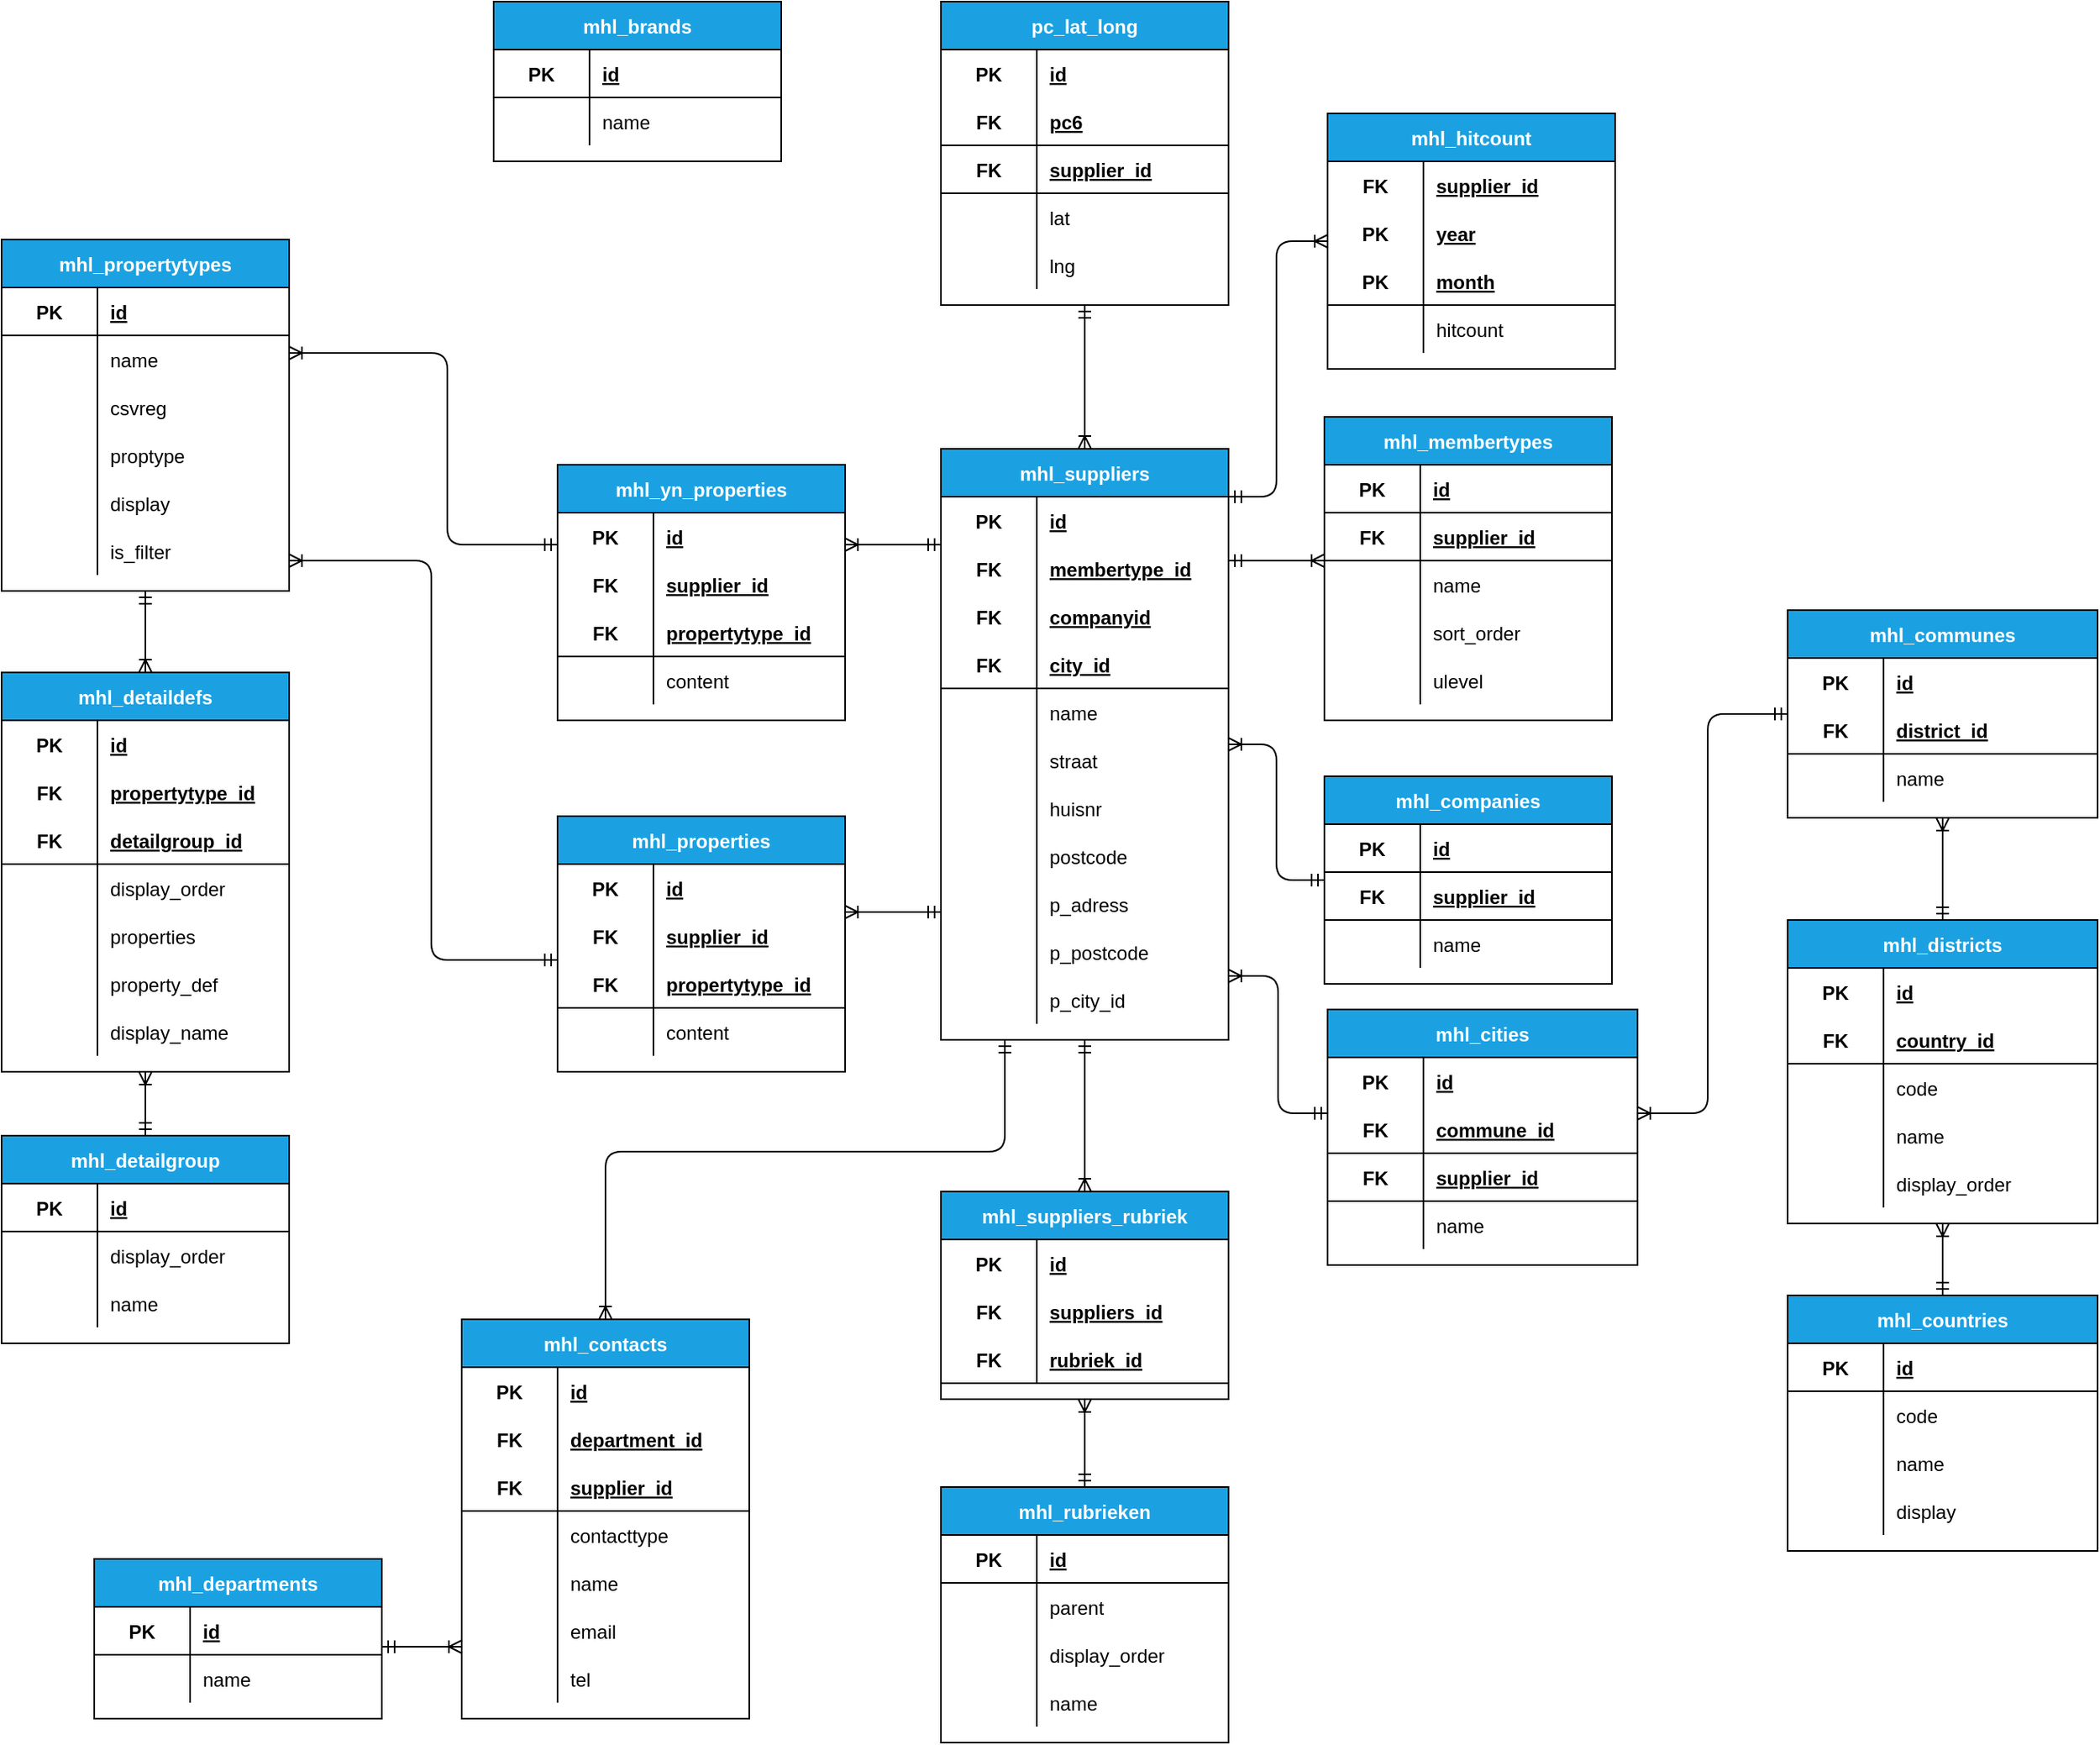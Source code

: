 <mxfile>
    <diagram id="uALJbBv_tHca28gogz-C" name="Page-1">
        <mxGraphModel dx="2116" dy="1270" grid="1" gridSize="10" guides="1" tooltips="1" connect="1" arrows="1" fold="1" page="1" pageScale="1" pageWidth="827" pageHeight="1169" background="#FFFFFF" math="0" shadow="0">
            <root>
                <mxCell id="0"/>
                <mxCell id="1" parent="0"/>
                <mxCell id="823" value="mhl_brands" style="shape=table;startSize=30;container=1;collapsible=1;childLayout=tableLayout;fixedRows=1;rowLines=0;fontStyle=1;align=center;resizeLast=1;rounded=0;glass=0;strokeColor=#000000;fillColor=#1ba1e2;fontColor=#ffffff;swimlaneFillColor=default;" vertex="1" parent="1">
                    <mxGeometry x="480" y="60" width="180" height="100" as="geometry"/>
                </mxCell>
                <mxCell id="824" value="" style="shape=partialRectangle;collapsible=0;dropTarget=0;pointerEvents=0;fillColor=none;top=0;left=0;bottom=1;right=0;points=[[0,0.5],[1,0.5]];portConstraint=eastwest;rounded=0;glass=0;strokeColor=#000000;" vertex="1" parent="823">
                    <mxGeometry y="30" width="180" height="30" as="geometry"/>
                </mxCell>
                <mxCell id="825" value="PK" style="shape=partialRectangle;connectable=0;fillColor=none;top=0;left=0;bottom=0;right=0;fontStyle=1;overflow=hidden;rounded=0;glass=0;strokeColor=#000000;" vertex="1" parent="824">
                    <mxGeometry width="60" height="30" as="geometry">
                        <mxRectangle width="60" height="30" as="alternateBounds"/>
                    </mxGeometry>
                </mxCell>
                <mxCell id="826" value="id" style="shape=partialRectangle;connectable=0;fillColor=none;top=0;left=0;bottom=0;right=0;align=left;spacingLeft=6;fontStyle=5;overflow=hidden;rounded=0;glass=0;strokeColor=#000000;" vertex="1" parent="824">
                    <mxGeometry x="60" width="120" height="30" as="geometry">
                        <mxRectangle width="120" height="30" as="alternateBounds"/>
                    </mxGeometry>
                </mxCell>
                <mxCell id="827" style="shape=partialRectangle;collapsible=0;dropTarget=0;pointerEvents=0;fillColor=none;top=0;left=0;bottom=0;right=0;points=[[0,0.5],[1,0.5]];portConstraint=eastwest;rounded=0;glass=0;strokeColor=#000000;" vertex="1" parent="823">
                    <mxGeometry y="60" width="180" height="30" as="geometry"/>
                </mxCell>
                <mxCell id="828" style="shape=partialRectangle;connectable=0;fillColor=none;top=0;left=0;bottom=0;right=0;editable=1;overflow=hidden;rounded=0;glass=0;strokeColor=#000000;" vertex="1" parent="827">
                    <mxGeometry width="60" height="30" as="geometry">
                        <mxRectangle width="60" height="30" as="alternateBounds"/>
                    </mxGeometry>
                </mxCell>
                <mxCell id="829" value="name" style="shape=partialRectangle;connectable=0;fillColor=none;top=0;left=0;bottom=0;right=0;align=left;spacingLeft=6;overflow=hidden;rounded=0;glass=0;strokeColor=#000000;" vertex="1" parent="827">
                    <mxGeometry x="60" width="120" height="30" as="geometry">
                        <mxRectangle width="120" height="30" as="alternateBounds"/>
                    </mxGeometry>
                </mxCell>
                <mxCell id="830" value="mhl_communes" style="shape=table;startSize=30;container=1;collapsible=1;childLayout=tableLayout;fixedRows=1;rowLines=0;fontStyle=1;align=center;resizeLast=1;rounded=0;glass=0;strokeColor=#000000;fillColor=#1ba1e2;fontColor=#ffffff;swimlaneFillColor=default;" vertex="1" parent="1">
                    <mxGeometry x="1290" y="441" width="194" height="130" as="geometry"/>
                </mxCell>
                <mxCell id="831" value="" style="shape=partialRectangle;collapsible=0;dropTarget=0;pointerEvents=0;fillColor=none;top=0;left=0;bottom=0;right=0;points=[[0,0.5],[1,0.5]];portConstraint=eastwest;rounded=0;glass=0;strokeColor=#000000;" vertex="1" parent="830">
                    <mxGeometry y="30" width="194" height="30" as="geometry"/>
                </mxCell>
                <mxCell id="832" value="PK" style="shape=partialRectangle;connectable=0;fillColor=none;top=0;left=0;bottom=0;right=0;fontStyle=1;overflow=hidden;rounded=0;glass=0;strokeColor=#000000;" vertex="1" parent="831">
                    <mxGeometry width="60" height="30" as="geometry">
                        <mxRectangle width="60" height="30" as="alternateBounds"/>
                    </mxGeometry>
                </mxCell>
                <mxCell id="833" value="id" style="shape=partialRectangle;connectable=0;fillColor=none;top=0;left=0;bottom=0;right=0;align=left;spacingLeft=6;fontStyle=5;overflow=hidden;rounded=0;glass=0;strokeColor=#000000;" vertex="1" parent="831">
                    <mxGeometry x="60" width="134" height="30" as="geometry">
                        <mxRectangle width="134" height="30" as="alternateBounds"/>
                    </mxGeometry>
                </mxCell>
                <mxCell id="834" value="" style="shape=partialRectangle;collapsible=0;dropTarget=0;pointerEvents=0;fillColor=none;top=0;left=0;bottom=1;right=0;points=[[0,0.5],[1,0.5]];portConstraint=eastwest;rounded=0;glass=0;strokeColor=#000000;" vertex="1" parent="830">
                    <mxGeometry y="60" width="194" height="30" as="geometry"/>
                </mxCell>
                <mxCell id="835" value="FK" style="shape=partialRectangle;connectable=0;fillColor=none;top=0;left=0;bottom=0;right=0;fontStyle=1;overflow=hidden;rounded=0;glass=0;strokeColor=#000000;" vertex="1" parent="834">
                    <mxGeometry width="60" height="30" as="geometry">
                        <mxRectangle width="60" height="30" as="alternateBounds"/>
                    </mxGeometry>
                </mxCell>
                <mxCell id="836" value="district_id" style="shape=partialRectangle;connectable=0;fillColor=none;top=0;left=0;bottom=0;right=0;align=left;spacingLeft=6;fontStyle=5;overflow=hidden;rounded=0;glass=0;strokeColor=#000000;" vertex="1" parent="834">
                    <mxGeometry x="60" width="134" height="30" as="geometry">
                        <mxRectangle width="134" height="30" as="alternateBounds"/>
                    </mxGeometry>
                </mxCell>
                <mxCell id="837" style="shape=partialRectangle;collapsible=0;dropTarget=0;pointerEvents=0;fillColor=none;top=0;left=0;bottom=0;right=0;points=[[0,0.5],[1,0.5]];portConstraint=eastwest;rounded=0;glass=0;strokeColor=#000000;" vertex="1" parent="830">
                    <mxGeometry y="90" width="194" height="30" as="geometry"/>
                </mxCell>
                <mxCell id="838" style="shape=partialRectangle;connectable=0;fillColor=none;top=0;left=0;bottom=0;right=0;editable=1;overflow=hidden;rounded=0;glass=0;strokeColor=#000000;" vertex="1" parent="837">
                    <mxGeometry width="60" height="30" as="geometry">
                        <mxRectangle width="60" height="30" as="alternateBounds"/>
                    </mxGeometry>
                </mxCell>
                <mxCell id="839" value="name" style="shape=partialRectangle;connectable=0;fillColor=none;top=0;left=0;bottom=0;right=0;align=left;spacingLeft=6;overflow=hidden;rounded=0;glass=0;strokeColor=#000000;" vertex="1" parent="837">
                    <mxGeometry x="60" width="134" height="30" as="geometry">
                        <mxRectangle width="134" height="30" as="alternateBounds"/>
                    </mxGeometry>
                </mxCell>
                <mxCell id="840" value="mhl_cities" style="shape=table;startSize=30;container=1;collapsible=1;childLayout=tableLayout;fixedRows=1;rowLines=0;fontStyle=1;align=center;resizeLast=1;rounded=0;glass=0;strokeColor=#000000;fillColor=#1ba1e2;fontColor=#ffffff;swimlaneFillColor=default;" vertex="1" parent="1">
                    <mxGeometry x="1002" y="691" width="194" height="160" as="geometry"/>
                </mxCell>
                <mxCell id="841" value="" style="shape=partialRectangle;collapsible=0;dropTarget=0;pointerEvents=0;fillColor=none;top=0;left=0;bottom=0;right=0;points=[[0,0.5],[1,0.5]];portConstraint=eastwest;rounded=0;glass=0;strokeColor=#000000;" vertex="1" parent="840">
                    <mxGeometry y="30" width="194" height="30" as="geometry"/>
                </mxCell>
                <mxCell id="842" value="PK" style="shape=partialRectangle;connectable=0;fillColor=none;top=0;left=0;bottom=0;right=0;fontStyle=1;overflow=hidden;rounded=0;glass=0;strokeColor=#000000;" vertex="1" parent="841">
                    <mxGeometry width="60" height="30" as="geometry">
                        <mxRectangle width="60" height="30" as="alternateBounds"/>
                    </mxGeometry>
                </mxCell>
                <mxCell id="843" value="id" style="shape=partialRectangle;connectable=0;fillColor=none;top=0;left=0;bottom=0;right=0;align=left;spacingLeft=6;fontStyle=5;overflow=hidden;rounded=0;glass=0;strokeColor=#000000;" vertex="1" parent="841">
                    <mxGeometry x="60" width="134" height="30" as="geometry">
                        <mxRectangle width="134" height="30" as="alternateBounds"/>
                    </mxGeometry>
                </mxCell>
                <mxCell id="844" value="" style="shape=partialRectangle;collapsible=0;dropTarget=0;pointerEvents=0;fillColor=none;top=0;left=0;bottom=1;right=0;points=[[0,0.5],[1,0.5]];portConstraint=eastwest;rounded=0;glass=0;strokeColor=#000000;" vertex="1" parent="840">
                    <mxGeometry y="60" width="194" height="30" as="geometry"/>
                </mxCell>
                <mxCell id="845" value="FK" style="shape=partialRectangle;connectable=0;fillColor=none;top=0;left=0;bottom=0;right=0;fontStyle=1;overflow=hidden;rounded=0;glass=0;strokeColor=#000000;" vertex="1" parent="844">
                    <mxGeometry width="60" height="30" as="geometry">
                        <mxRectangle width="60" height="30" as="alternateBounds"/>
                    </mxGeometry>
                </mxCell>
                <mxCell id="846" value="commune_id" style="shape=partialRectangle;connectable=0;fillColor=none;top=0;left=0;bottom=0;right=0;align=left;spacingLeft=6;fontStyle=5;overflow=hidden;rounded=0;glass=0;strokeColor=#000000;" vertex="1" parent="844">
                    <mxGeometry x="60" width="134" height="30" as="geometry">
                        <mxRectangle width="134" height="30" as="alternateBounds"/>
                    </mxGeometry>
                </mxCell>
                <mxCell id="1193" style="shape=partialRectangle;collapsible=0;dropTarget=0;pointerEvents=0;fillColor=none;top=0;left=0;bottom=1;right=0;points=[[0,0.5],[1,0.5]];portConstraint=eastwest;rounded=0;glass=0;strokeColor=#000000;" vertex="1" parent="840">
                    <mxGeometry y="90" width="194" height="30" as="geometry"/>
                </mxCell>
                <mxCell id="1194" value="FK" style="shape=partialRectangle;connectable=0;fillColor=none;top=0;left=0;bottom=0;right=0;fontStyle=1;overflow=hidden;rounded=0;glass=0;strokeColor=#000000;" vertex="1" parent="1193">
                    <mxGeometry width="60" height="30" as="geometry">
                        <mxRectangle width="60" height="30" as="alternateBounds"/>
                    </mxGeometry>
                </mxCell>
                <mxCell id="1195" value="supplier_id" style="shape=partialRectangle;connectable=0;fillColor=none;top=0;left=0;bottom=0;right=0;align=left;spacingLeft=6;fontStyle=5;overflow=hidden;rounded=0;glass=0;strokeColor=#000000;" vertex="1" parent="1193">
                    <mxGeometry x="60" width="134" height="30" as="geometry">
                        <mxRectangle width="134" height="30" as="alternateBounds"/>
                    </mxGeometry>
                </mxCell>
                <mxCell id="847" style="shape=partialRectangle;collapsible=0;dropTarget=0;pointerEvents=0;fillColor=none;top=0;left=0;bottom=0;right=0;points=[[0,0.5],[1,0.5]];portConstraint=eastwest;rounded=0;glass=0;strokeColor=#000000;" vertex="1" parent="840">
                    <mxGeometry y="120" width="194" height="30" as="geometry"/>
                </mxCell>
                <mxCell id="848" style="shape=partialRectangle;connectable=0;fillColor=none;top=0;left=0;bottom=0;right=0;editable=1;overflow=hidden;rounded=0;glass=0;strokeColor=#000000;" vertex="1" parent="847">
                    <mxGeometry width="60" height="30" as="geometry">
                        <mxRectangle width="60" height="30" as="alternateBounds"/>
                    </mxGeometry>
                </mxCell>
                <mxCell id="849" value="name" style="shape=partialRectangle;connectable=0;fillColor=none;top=0;left=0;bottom=0;right=0;align=left;spacingLeft=6;overflow=hidden;rounded=0;glass=0;strokeColor=#000000;" vertex="1" parent="847">
                    <mxGeometry x="60" width="134" height="30" as="geometry">
                        <mxRectangle width="134" height="30" as="alternateBounds"/>
                    </mxGeometry>
                </mxCell>
                <mxCell id="853" value="" style="fontSize=12;html=1;endArrow=ERoneToMany;startArrow=ERmandOne;strokeColor=#000000;edgeStyle=orthogonalEdgeStyle;" edge="1" parent="1" source="830" target="840">
                    <mxGeometry width="100" height="100" relative="1" as="geometry">
                        <mxPoint x="1382" y="861" as="sourcePoint"/>
                        <mxPoint x="1226.003" y="861" as="targetPoint"/>
                        <Array as="points">
                            <mxPoint x="1240" y="506"/>
                            <mxPoint x="1240" y="756"/>
                        </Array>
                    </mxGeometry>
                </mxCell>
                <mxCell id="854" value="mhl_districts" style="shape=table;startSize=30;container=1;collapsible=1;childLayout=tableLayout;fixedRows=1;rowLines=0;fontStyle=1;align=center;resizeLast=1;rounded=0;glass=0;strokeColor=#000000;fillColor=#1ba1e2;fontColor=#ffffff;swimlaneFillColor=default;" vertex="1" parent="1">
                    <mxGeometry x="1290" y="635" width="194" height="190" as="geometry"/>
                </mxCell>
                <mxCell id="855" value="" style="shape=partialRectangle;collapsible=0;dropTarget=0;pointerEvents=0;fillColor=none;top=0;left=0;bottom=0;right=0;points=[[0,0.5],[1,0.5]];portConstraint=eastwest;rounded=0;glass=0;strokeColor=#000000;" vertex="1" parent="854">
                    <mxGeometry y="30" width="194" height="30" as="geometry"/>
                </mxCell>
                <mxCell id="856" value="PK" style="shape=partialRectangle;connectable=0;fillColor=none;top=0;left=0;bottom=0;right=0;fontStyle=1;overflow=hidden;rounded=0;glass=0;strokeColor=#000000;" vertex="1" parent="855">
                    <mxGeometry width="60" height="30" as="geometry">
                        <mxRectangle width="60" height="30" as="alternateBounds"/>
                    </mxGeometry>
                </mxCell>
                <mxCell id="857" value="id" style="shape=partialRectangle;connectable=0;fillColor=none;top=0;left=0;bottom=0;right=0;align=left;spacingLeft=6;fontStyle=5;overflow=hidden;rounded=0;glass=0;strokeColor=#000000;" vertex="1" parent="855">
                    <mxGeometry x="60" width="134" height="30" as="geometry">
                        <mxRectangle width="134" height="30" as="alternateBounds"/>
                    </mxGeometry>
                </mxCell>
                <mxCell id="858" value="" style="shape=partialRectangle;collapsible=0;dropTarget=0;pointerEvents=0;fillColor=none;top=0;left=0;bottom=1;right=0;points=[[0,0.5],[1,0.5]];portConstraint=eastwest;rounded=0;glass=0;strokeColor=#000000;" vertex="1" parent="854">
                    <mxGeometry y="60" width="194" height="30" as="geometry"/>
                </mxCell>
                <mxCell id="859" value="FK" style="shape=partialRectangle;connectable=0;fillColor=none;top=0;left=0;bottom=0;right=0;fontStyle=1;overflow=hidden;rounded=0;glass=0;strokeColor=#000000;" vertex="1" parent="858">
                    <mxGeometry width="60" height="30" as="geometry">
                        <mxRectangle width="60" height="30" as="alternateBounds"/>
                    </mxGeometry>
                </mxCell>
                <mxCell id="860" value="country_id" style="shape=partialRectangle;connectable=0;fillColor=none;top=0;left=0;bottom=0;right=0;align=left;spacingLeft=6;fontStyle=5;overflow=hidden;rounded=0;glass=0;strokeColor=#000000;" vertex="1" parent="858">
                    <mxGeometry x="60" width="134" height="30" as="geometry">
                        <mxRectangle width="134" height="30" as="alternateBounds"/>
                    </mxGeometry>
                </mxCell>
                <mxCell id="861" style="shape=partialRectangle;collapsible=0;dropTarget=0;pointerEvents=0;fillColor=none;top=0;left=0;bottom=0;right=0;points=[[0,0.5],[1,0.5]];portConstraint=eastwest;rounded=0;glass=0;strokeColor=#000000;" vertex="1" parent="854">
                    <mxGeometry y="90" width="194" height="30" as="geometry"/>
                </mxCell>
                <mxCell id="862" style="shape=partialRectangle;connectable=0;fillColor=none;top=0;left=0;bottom=0;right=0;editable=1;overflow=hidden;rounded=0;glass=0;strokeColor=#000000;" vertex="1" parent="861">
                    <mxGeometry width="60" height="30" as="geometry">
                        <mxRectangle width="60" height="30" as="alternateBounds"/>
                    </mxGeometry>
                </mxCell>
                <mxCell id="863" value="code" style="shape=partialRectangle;connectable=0;fillColor=none;top=0;left=0;bottom=0;right=0;align=left;spacingLeft=6;overflow=hidden;rounded=0;glass=0;strokeColor=#000000;" vertex="1" parent="861">
                    <mxGeometry x="60" width="134" height="30" as="geometry">
                        <mxRectangle width="134" height="30" as="alternateBounds"/>
                    </mxGeometry>
                </mxCell>
                <mxCell id="867" style="shape=partialRectangle;collapsible=0;dropTarget=0;pointerEvents=0;fillColor=none;top=0;left=0;bottom=0;right=0;points=[[0,0.5],[1,0.5]];portConstraint=eastwest;rounded=0;glass=0;strokeColor=#000000;" vertex="1" parent="854">
                    <mxGeometry y="120" width="194" height="30" as="geometry"/>
                </mxCell>
                <mxCell id="868" style="shape=partialRectangle;connectable=0;fillColor=none;top=0;left=0;bottom=0;right=0;editable=1;overflow=hidden;rounded=0;glass=0;strokeColor=#000000;" vertex="1" parent="867">
                    <mxGeometry width="60" height="30" as="geometry">
                        <mxRectangle width="60" height="30" as="alternateBounds"/>
                    </mxGeometry>
                </mxCell>
                <mxCell id="869" value="name" style="shape=partialRectangle;connectable=0;fillColor=none;top=0;left=0;bottom=0;right=0;align=left;spacingLeft=6;overflow=hidden;rounded=0;glass=0;strokeColor=#000000;" vertex="1" parent="867">
                    <mxGeometry x="60" width="134" height="30" as="geometry">
                        <mxRectangle width="134" height="30" as="alternateBounds"/>
                    </mxGeometry>
                </mxCell>
                <mxCell id="864" style="shape=partialRectangle;collapsible=0;dropTarget=0;pointerEvents=0;fillColor=none;top=0;left=0;bottom=0;right=0;points=[[0,0.5],[1,0.5]];portConstraint=eastwest;rounded=0;glass=0;strokeColor=#000000;" vertex="1" parent="854">
                    <mxGeometry y="150" width="194" height="30" as="geometry"/>
                </mxCell>
                <mxCell id="865" style="shape=partialRectangle;connectable=0;fillColor=none;top=0;left=0;bottom=0;right=0;editable=1;overflow=hidden;rounded=0;glass=0;strokeColor=#000000;" vertex="1" parent="864">
                    <mxGeometry width="60" height="30" as="geometry">
                        <mxRectangle width="60" height="30" as="alternateBounds"/>
                    </mxGeometry>
                </mxCell>
                <mxCell id="866" value="display_order" style="shape=partialRectangle;connectable=0;fillColor=none;top=0;left=0;bottom=0;right=0;align=left;spacingLeft=6;overflow=hidden;rounded=0;glass=0;strokeColor=#000000;" vertex="1" parent="864">
                    <mxGeometry x="60" width="134" height="30" as="geometry">
                        <mxRectangle width="134" height="30" as="alternateBounds"/>
                    </mxGeometry>
                </mxCell>
                <mxCell id="870" value="" style="fontSize=12;html=1;endArrow=ERoneToMany;startArrow=ERmandOne;strokeColor=#000000;" edge="1" parent="1" source="854" target="830">
                    <mxGeometry width="100" height="100" relative="1" as="geometry">
                        <mxPoint x="1142" y="641" as="sourcePoint"/>
                        <mxPoint x="1142" y="581" as="targetPoint"/>
                    </mxGeometry>
                </mxCell>
                <mxCell id="871" value="mhl_countries" style="shape=table;startSize=30;container=1;collapsible=1;childLayout=tableLayout;fixedRows=1;rowLines=0;fontStyle=1;align=center;resizeLast=1;rounded=0;glass=0;strokeColor=#000000;fillColor=#1ba1e2;fontColor=#ffffff;swimlaneFillColor=default;" vertex="1" parent="1">
                    <mxGeometry x="1290" y="870" width="194" height="160" as="geometry"/>
                </mxCell>
                <mxCell id="875" value="" style="shape=partialRectangle;collapsible=0;dropTarget=0;pointerEvents=0;fillColor=none;top=0;left=0;bottom=1;right=0;points=[[0,0.5],[1,0.5]];portConstraint=eastwest;rounded=0;glass=0;strokeColor=#000000;" vertex="1" parent="871">
                    <mxGeometry y="30" width="194" height="30" as="geometry"/>
                </mxCell>
                <mxCell id="876" value="PK" style="shape=partialRectangle;connectable=0;fillColor=none;top=0;left=0;bottom=0;right=0;fontStyle=1;overflow=hidden;rounded=0;glass=0;strokeColor=#000000;" vertex="1" parent="875">
                    <mxGeometry width="60" height="30" as="geometry">
                        <mxRectangle width="60" height="30" as="alternateBounds"/>
                    </mxGeometry>
                </mxCell>
                <mxCell id="877" value="id" style="shape=partialRectangle;connectable=0;fillColor=none;top=0;left=0;bottom=0;right=0;align=left;spacingLeft=6;fontStyle=5;overflow=hidden;rounded=0;glass=0;strokeColor=#000000;" vertex="1" parent="875">
                    <mxGeometry x="60" width="134" height="30" as="geometry">
                        <mxRectangle width="134" height="30" as="alternateBounds"/>
                    </mxGeometry>
                </mxCell>
                <mxCell id="878" style="shape=partialRectangle;collapsible=0;dropTarget=0;pointerEvents=0;fillColor=none;top=0;left=0;bottom=0;right=0;points=[[0,0.5],[1,0.5]];portConstraint=eastwest;rounded=0;glass=0;strokeColor=#000000;" vertex="1" parent="871">
                    <mxGeometry y="60" width="194" height="30" as="geometry"/>
                </mxCell>
                <mxCell id="879" style="shape=partialRectangle;connectable=0;fillColor=none;top=0;left=0;bottom=0;right=0;editable=1;overflow=hidden;rounded=0;glass=0;strokeColor=#000000;" vertex="1" parent="878">
                    <mxGeometry width="60" height="30" as="geometry">
                        <mxRectangle width="60" height="30" as="alternateBounds"/>
                    </mxGeometry>
                </mxCell>
                <mxCell id="880" value="code" style="shape=partialRectangle;connectable=0;fillColor=none;top=0;left=0;bottom=0;right=0;align=left;spacingLeft=6;overflow=hidden;rounded=0;glass=0;strokeColor=#000000;" vertex="1" parent="878">
                    <mxGeometry x="60" width="134" height="30" as="geometry">
                        <mxRectangle width="134" height="30" as="alternateBounds"/>
                    </mxGeometry>
                </mxCell>
                <mxCell id="881" style="shape=partialRectangle;collapsible=0;dropTarget=0;pointerEvents=0;fillColor=none;top=0;left=0;bottom=0;right=0;points=[[0,0.5],[1,0.5]];portConstraint=eastwest;rounded=0;glass=0;strokeColor=#000000;" vertex="1" parent="871">
                    <mxGeometry y="90" width="194" height="30" as="geometry"/>
                </mxCell>
                <mxCell id="882" style="shape=partialRectangle;connectable=0;fillColor=none;top=0;left=0;bottom=0;right=0;editable=1;overflow=hidden;rounded=0;glass=0;strokeColor=#000000;" vertex="1" parent="881">
                    <mxGeometry width="60" height="30" as="geometry">
                        <mxRectangle width="60" height="30" as="alternateBounds"/>
                    </mxGeometry>
                </mxCell>
                <mxCell id="883" value="name" style="shape=partialRectangle;connectable=0;fillColor=none;top=0;left=0;bottom=0;right=0;align=left;spacingLeft=6;overflow=hidden;rounded=0;glass=0;strokeColor=#000000;" vertex="1" parent="881">
                    <mxGeometry x="60" width="134" height="30" as="geometry">
                        <mxRectangle width="134" height="30" as="alternateBounds"/>
                    </mxGeometry>
                </mxCell>
                <mxCell id="884" style="shape=partialRectangle;collapsible=0;dropTarget=0;pointerEvents=0;fillColor=none;top=0;left=0;bottom=0;right=0;points=[[0,0.5],[1,0.5]];portConstraint=eastwest;rounded=0;glass=0;strokeColor=#000000;" vertex="1" parent="871">
                    <mxGeometry y="120" width="194" height="30" as="geometry"/>
                </mxCell>
                <mxCell id="885" style="shape=partialRectangle;connectable=0;fillColor=none;top=0;left=0;bottom=0;right=0;editable=1;overflow=hidden;rounded=0;glass=0;strokeColor=#000000;" vertex="1" parent="884">
                    <mxGeometry width="60" height="30" as="geometry">
                        <mxRectangle width="60" height="30" as="alternateBounds"/>
                    </mxGeometry>
                </mxCell>
                <mxCell id="886" value="display" style="shape=partialRectangle;connectable=0;fillColor=none;top=0;left=0;bottom=0;right=0;align=left;spacingLeft=6;overflow=hidden;rounded=0;glass=0;strokeColor=#000000;" vertex="1" parent="884">
                    <mxGeometry x="60" width="134" height="30" as="geometry">
                        <mxRectangle width="134" height="30" as="alternateBounds"/>
                    </mxGeometry>
                </mxCell>
                <mxCell id="887" value="" style="fontSize=12;html=1;endArrow=ERoneToMany;startArrow=ERmandOne;strokeColor=#000000;" edge="1" parent="1" source="871" target="854">
                    <mxGeometry width="100" height="100" relative="1" as="geometry">
                        <mxPoint x="1460" y="783.979" as="sourcePoint"/>
                        <mxPoint x="1414" y="783.021" as="targetPoint"/>
                    </mxGeometry>
                </mxCell>
                <mxCell id="888" value="mhl_companies" style="shape=table;startSize=30;container=1;collapsible=1;childLayout=tableLayout;fixedRows=1;rowLines=0;fontStyle=1;align=center;resizeLast=1;rounded=0;glass=0;strokeColor=#000000;fillColor=#1ba1e2;fontColor=#ffffff;swimlaneFillColor=default;" vertex="1" parent="1">
                    <mxGeometry x="1000" y="545" width="180" height="130" as="geometry"/>
                </mxCell>
                <mxCell id="889" value="" style="shape=partialRectangle;collapsible=0;dropTarget=0;pointerEvents=0;fillColor=none;top=0;left=0;bottom=1;right=0;points=[[0,0.5],[1,0.5]];portConstraint=eastwest;rounded=0;glass=0;strokeColor=#000000;" vertex="1" parent="888">
                    <mxGeometry y="30" width="180" height="30" as="geometry"/>
                </mxCell>
                <mxCell id="890" value="PK" style="shape=partialRectangle;connectable=0;fillColor=none;top=0;left=0;bottom=0;right=0;fontStyle=1;overflow=hidden;rounded=0;glass=0;strokeColor=#000000;" vertex="1" parent="889">
                    <mxGeometry width="60" height="30" as="geometry">
                        <mxRectangle width="60" height="30" as="alternateBounds"/>
                    </mxGeometry>
                </mxCell>
                <mxCell id="891" value="id" style="shape=partialRectangle;connectable=0;fillColor=none;top=0;left=0;bottom=0;right=0;align=left;spacingLeft=6;fontStyle=5;overflow=hidden;rounded=0;glass=0;strokeColor=#000000;" vertex="1" parent="889">
                    <mxGeometry x="60" width="120" height="30" as="geometry">
                        <mxRectangle width="120" height="30" as="alternateBounds"/>
                    </mxGeometry>
                </mxCell>
                <mxCell id="1190" style="shape=partialRectangle;collapsible=0;dropTarget=0;pointerEvents=0;fillColor=none;top=0;left=0;bottom=1;right=0;points=[[0,0.5],[1,0.5]];portConstraint=eastwest;rounded=0;glass=0;strokeColor=#000000;" vertex="1" parent="888">
                    <mxGeometry y="60" width="180" height="30" as="geometry"/>
                </mxCell>
                <mxCell id="1191" value="FK" style="shape=partialRectangle;connectable=0;fillColor=none;top=0;left=0;bottom=0;right=0;fontStyle=1;overflow=hidden;rounded=0;glass=0;strokeColor=#000000;" vertex="1" parent="1190">
                    <mxGeometry width="60" height="30" as="geometry">
                        <mxRectangle width="60" height="30" as="alternateBounds"/>
                    </mxGeometry>
                </mxCell>
                <mxCell id="1192" value="supplier_id" style="shape=partialRectangle;connectable=0;fillColor=none;top=0;left=0;bottom=0;right=0;align=left;spacingLeft=6;fontStyle=5;overflow=hidden;rounded=0;glass=0;strokeColor=#000000;" vertex="1" parent="1190">
                    <mxGeometry x="60" width="120" height="30" as="geometry">
                        <mxRectangle width="120" height="30" as="alternateBounds"/>
                    </mxGeometry>
                </mxCell>
                <mxCell id="892" style="shape=partialRectangle;collapsible=0;dropTarget=0;pointerEvents=0;fillColor=none;top=0;left=0;bottom=0;right=0;points=[[0,0.5],[1,0.5]];portConstraint=eastwest;rounded=0;glass=0;strokeColor=#000000;" vertex="1" parent="888">
                    <mxGeometry y="90" width="180" height="30" as="geometry"/>
                </mxCell>
                <mxCell id="893" style="shape=partialRectangle;connectable=0;fillColor=none;top=0;left=0;bottom=0;right=0;editable=1;overflow=hidden;rounded=0;glass=0;strokeColor=#000000;" vertex="1" parent="892">
                    <mxGeometry width="60" height="30" as="geometry">
                        <mxRectangle width="60" height="30" as="alternateBounds"/>
                    </mxGeometry>
                </mxCell>
                <mxCell id="894" value="name" style="shape=partialRectangle;connectable=0;fillColor=none;top=0;left=0;bottom=0;right=0;align=left;spacingLeft=6;overflow=hidden;rounded=0;glass=0;strokeColor=#000000;" vertex="1" parent="892">
                    <mxGeometry x="60" width="120" height="30" as="geometry">
                        <mxRectangle width="120" height="30" as="alternateBounds"/>
                    </mxGeometry>
                </mxCell>
                <mxCell id="902" value="mhl_contacts" style="shape=table;startSize=30;container=1;collapsible=1;childLayout=tableLayout;fixedRows=1;rowLines=0;fontStyle=1;align=center;resizeLast=1;rounded=0;glass=0;strokeColor=#000000;fillColor=#1ba1e2;fontColor=#ffffff;swimlaneFillColor=default;" vertex="1" parent="1">
                    <mxGeometry x="460" y="885" width="180" height="250" as="geometry"/>
                </mxCell>
                <mxCell id="903" value="" style="shape=partialRectangle;collapsible=0;dropTarget=0;pointerEvents=0;fillColor=none;top=0;left=0;bottom=0;right=0;points=[[0,0.5],[1,0.5]];portConstraint=eastwest;rounded=0;glass=0;strokeColor=#000000;" vertex="1" parent="902">
                    <mxGeometry y="30" width="180" height="30" as="geometry"/>
                </mxCell>
                <mxCell id="904" value="PK" style="shape=partialRectangle;connectable=0;fillColor=none;top=0;left=0;bottom=0;right=0;fontStyle=1;overflow=hidden;rounded=0;glass=0;strokeColor=#000000;" vertex="1" parent="903">
                    <mxGeometry width="60" height="30" as="geometry">
                        <mxRectangle width="60" height="30" as="alternateBounds"/>
                    </mxGeometry>
                </mxCell>
                <mxCell id="905" value="id" style="shape=partialRectangle;connectable=0;fillColor=none;top=0;left=0;bottom=0;right=0;align=left;spacingLeft=6;fontStyle=5;overflow=hidden;rounded=0;glass=0;strokeColor=#000000;" vertex="1" parent="903">
                    <mxGeometry x="60" width="120" height="30" as="geometry">
                        <mxRectangle width="120" height="30" as="alternateBounds"/>
                    </mxGeometry>
                </mxCell>
                <mxCell id="1172" style="shape=partialRectangle;collapsible=0;dropTarget=0;pointerEvents=0;fillColor=none;top=0;left=0;bottom=0;right=0;points=[[0,0.5],[1,0.5]];portConstraint=eastwest;rounded=0;glass=0;strokeColor=#000000;" vertex="1" parent="902">
                    <mxGeometry y="60" width="180" height="30" as="geometry"/>
                </mxCell>
                <mxCell id="1173" value="FK" style="shape=partialRectangle;connectable=0;fillColor=none;top=0;left=0;bottom=0;right=0;fontStyle=1;overflow=hidden;rounded=0;glass=0;strokeColor=#000000;" vertex="1" parent="1172">
                    <mxGeometry width="60" height="30" as="geometry">
                        <mxRectangle width="60" height="30" as="alternateBounds"/>
                    </mxGeometry>
                </mxCell>
                <mxCell id="1174" value="department_id" style="shape=partialRectangle;connectable=0;fillColor=none;top=0;left=0;bottom=0;right=0;align=left;spacingLeft=6;fontStyle=5;overflow=hidden;rounded=0;glass=0;strokeColor=#000000;" vertex="1" parent="1172">
                    <mxGeometry x="60" width="120" height="30" as="geometry">
                        <mxRectangle width="120" height="30" as="alternateBounds"/>
                    </mxGeometry>
                </mxCell>
                <mxCell id="906" value="" style="shape=partialRectangle;collapsible=0;dropTarget=0;pointerEvents=0;fillColor=none;top=0;left=0;bottom=1;right=0;points=[[0,0.5],[1,0.5]];portConstraint=eastwest;rounded=0;glass=0;strokeColor=#000000;" vertex="1" parent="902">
                    <mxGeometry y="90" width="180" height="30" as="geometry"/>
                </mxCell>
                <mxCell id="907" value="FK" style="shape=partialRectangle;connectable=0;fillColor=none;top=0;left=0;bottom=0;right=0;fontStyle=1;overflow=hidden;rounded=0;glass=0;strokeColor=#000000;" vertex="1" parent="906">
                    <mxGeometry width="60" height="30" as="geometry">
                        <mxRectangle width="60" height="30" as="alternateBounds"/>
                    </mxGeometry>
                </mxCell>
                <mxCell id="908" value="supplier_id" style="shape=partialRectangle;connectable=0;fillColor=none;top=0;left=0;bottom=0;right=0;align=left;spacingLeft=6;fontStyle=5;overflow=hidden;rounded=0;glass=0;strokeColor=#000000;" vertex="1" parent="906">
                    <mxGeometry x="60" width="120" height="30" as="geometry">
                        <mxRectangle width="120" height="30" as="alternateBounds"/>
                    </mxGeometry>
                </mxCell>
                <mxCell id="921" style="shape=partialRectangle;collapsible=0;dropTarget=0;pointerEvents=0;fillColor=none;top=0;left=0;bottom=0;right=0;points=[[0,0.5],[1,0.5]];portConstraint=eastwest;rounded=0;glass=0;strokeColor=#000000;" vertex="1" parent="902">
                    <mxGeometry y="120" width="180" height="30" as="geometry"/>
                </mxCell>
                <mxCell id="922" style="shape=partialRectangle;connectable=0;fillColor=none;top=0;left=0;bottom=0;right=0;editable=1;overflow=hidden;rounded=0;glass=0;strokeColor=#000000;" vertex="1" parent="921">
                    <mxGeometry width="60" height="30" as="geometry">
                        <mxRectangle width="60" height="30" as="alternateBounds"/>
                    </mxGeometry>
                </mxCell>
                <mxCell id="923" value="contacttype" style="shape=partialRectangle;connectable=0;fillColor=none;top=0;left=0;bottom=0;right=0;align=left;spacingLeft=6;overflow=hidden;rounded=0;glass=0;strokeColor=#000000;" vertex="1" parent="921">
                    <mxGeometry x="60" width="120" height="30" as="geometry">
                        <mxRectangle width="120" height="30" as="alternateBounds"/>
                    </mxGeometry>
                </mxCell>
                <mxCell id="918" style="shape=partialRectangle;collapsible=0;dropTarget=0;pointerEvents=0;fillColor=none;top=0;left=0;bottom=0;right=0;points=[[0,0.5],[1,0.5]];portConstraint=eastwest;rounded=0;glass=0;strokeColor=#000000;" vertex="1" parent="902">
                    <mxGeometry y="150" width="180" height="30" as="geometry"/>
                </mxCell>
                <mxCell id="919" style="shape=partialRectangle;connectable=0;fillColor=none;top=0;left=0;bottom=0;right=0;editable=1;overflow=hidden;rounded=0;glass=0;strokeColor=#000000;" vertex="1" parent="918">
                    <mxGeometry width="60" height="30" as="geometry">
                        <mxRectangle width="60" height="30" as="alternateBounds"/>
                    </mxGeometry>
                </mxCell>
                <mxCell id="920" value="name" style="shape=partialRectangle;connectable=0;fillColor=none;top=0;left=0;bottom=0;right=0;align=left;spacingLeft=6;overflow=hidden;rounded=0;glass=0;strokeColor=#000000;" vertex="1" parent="918">
                    <mxGeometry x="60" width="120" height="30" as="geometry">
                        <mxRectangle width="120" height="30" as="alternateBounds"/>
                    </mxGeometry>
                </mxCell>
                <mxCell id="915" style="shape=partialRectangle;collapsible=0;dropTarget=0;pointerEvents=0;fillColor=none;top=0;left=0;bottom=0;right=0;points=[[0,0.5],[1,0.5]];portConstraint=eastwest;rounded=0;glass=0;strokeColor=#000000;" vertex="1" parent="902">
                    <mxGeometry y="180" width="180" height="30" as="geometry"/>
                </mxCell>
                <mxCell id="916" style="shape=partialRectangle;connectable=0;fillColor=none;top=0;left=0;bottom=0;right=0;editable=1;overflow=hidden;rounded=0;glass=0;strokeColor=#000000;" vertex="1" parent="915">
                    <mxGeometry width="60" height="30" as="geometry">
                        <mxRectangle width="60" height="30" as="alternateBounds"/>
                    </mxGeometry>
                </mxCell>
                <mxCell id="917" value="email" style="shape=partialRectangle;connectable=0;fillColor=none;top=0;left=0;bottom=0;right=0;align=left;spacingLeft=6;overflow=hidden;rounded=0;glass=0;strokeColor=#000000;" vertex="1" parent="915">
                    <mxGeometry x="60" width="120" height="30" as="geometry">
                        <mxRectangle width="120" height="30" as="alternateBounds"/>
                    </mxGeometry>
                </mxCell>
                <mxCell id="912" style="shape=partialRectangle;collapsible=0;dropTarget=0;pointerEvents=0;fillColor=none;top=0;left=0;bottom=0;right=0;points=[[0,0.5],[1,0.5]];portConstraint=eastwest;rounded=0;glass=0;strokeColor=#000000;" vertex="1" parent="902">
                    <mxGeometry y="210" width="180" height="30" as="geometry"/>
                </mxCell>
                <mxCell id="913" style="shape=partialRectangle;connectable=0;fillColor=none;top=0;left=0;bottom=0;right=0;editable=1;overflow=hidden;rounded=0;glass=0;strokeColor=#000000;" vertex="1" parent="912">
                    <mxGeometry width="60" height="30" as="geometry">
                        <mxRectangle width="60" height="30" as="alternateBounds"/>
                    </mxGeometry>
                </mxCell>
                <mxCell id="914" value="tel" style="shape=partialRectangle;connectable=0;fillColor=none;top=0;left=0;bottom=0;right=0;align=left;spacingLeft=6;overflow=hidden;rounded=0;glass=0;strokeColor=#000000;" vertex="1" parent="912">
                    <mxGeometry x="60" width="120" height="30" as="geometry">
                        <mxRectangle width="120" height="30" as="alternateBounds"/>
                    </mxGeometry>
                </mxCell>
                <mxCell id="924" value="mhl_departments" style="shape=table;startSize=30;container=1;collapsible=1;childLayout=tableLayout;fixedRows=1;rowLines=0;fontStyle=1;align=center;resizeLast=1;rounded=0;glass=0;strokeColor=#000000;fillColor=#1ba1e2;fontColor=#ffffff;swimlaneFillColor=default;" vertex="1" parent="1">
                    <mxGeometry x="230" y="1035" width="180" height="100" as="geometry"/>
                </mxCell>
                <mxCell id="925" value="" style="shape=partialRectangle;collapsible=0;dropTarget=0;pointerEvents=0;fillColor=none;top=0;left=0;bottom=1;right=0;points=[[0,0.5],[1,0.5]];portConstraint=eastwest;rounded=0;glass=0;strokeColor=#000000;" vertex="1" parent="924">
                    <mxGeometry y="30" width="180" height="30" as="geometry"/>
                </mxCell>
                <mxCell id="926" value="PK" style="shape=partialRectangle;connectable=0;fillColor=none;top=0;left=0;bottom=0;right=0;fontStyle=1;overflow=hidden;rounded=0;glass=0;strokeColor=#000000;" vertex="1" parent="925">
                    <mxGeometry width="60" height="30" as="geometry">
                        <mxRectangle width="60" height="30" as="alternateBounds"/>
                    </mxGeometry>
                </mxCell>
                <mxCell id="927" value="id" style="shape=partialRectangle;connectable=0;fillColor=none;top=0;left=0;bottom=0;right=0;align=left;spacingLeft=6;fontStyle=5;overflow=hidden;rounded=0;glass=0;strokeColor=#000000;" vertex="1" parent="925">
                    <mxGeometry x="60" width="120" height="30" as="geometry">
                        <mxRectangle width="120" height="30" as="alternateBounds"/>
                    </mxGeometry>
                </mxCell>
                <mxCell id="928" style="shape=partialRectangle;collapsible=0;dropTarget=0;pointerEvents=0;fillColor=none;top=0;left=0;bottom=0;right=0;points=[[0,0.5],[1,0.5]];portConstraint=eastwest;rounded=0;glass=0;strokeColor=#000000;" vertex="1" parent="924">
                    <mxGeometry y="60" width="180" height="30" as="geometry"/>
                </mxCell>
                <mxCell id="929" style="shape=partialRectangle;connectable=0;fillColor=none;top=0;left=0;bottom=0;right=0;editable=1;overflow=hidden;rounded=0;glass=0;strokeColor=#000000;" vertex="1" parent="928">
                    <mxGeometry width="60" height="30" as="geometry">
                        <mxRectangle width="60" height="30" as="alternateBounds"/>
                    </mxGeometry>
                </mxCell>
                <mxCell id="930" value="name" style="shape=partialRectangle;connectable=0;fillColor=none;top=0;left=0;bottom=0;right=0;align=left;spacingLeft=6;overflow=hidden;rounded=0;glass=0;strokeColor=#000000;" vertex="1" parent="928">
                    <mxGeometry x="60" width="120" height="30" as="geometry">
                        <mxRectangle width="120" height="30" as="alternateBounds"/>
                    </mxGeometry>
                </mxCell>
                <mxCell id="931" value="mhl_detaildefs" style="shape=table;startSize=30;container=1;collapsible=1;childLayout=tableLayout;fixedRows=1;rowLines=0;fontStyle=1;align=center;resizeLast=1;rounded=0;glass=0;strokeColor=#000000;fillColor=#1ba1e2;fontColor=#ffffff;swimlaneFillColor=default;" vertex="1" parent="1">
                    <mxGeometry x="172" y="480" width="180" height="250" as="geometry"/>
                </mxCell>
                <mxCell id="932" style="shape=partialRectangle;collapsible=0;dropTarget=0;pointerEvents=0;fillColor=none;top=0;left=0;bottom=0;right=0;points=[[0,0.5],[1,0.5]];portConstraint=eastwest;rounded=0;glass=0;strokeColor=#000000;" vertex="1" parent="931">
                    <mxGeometry y="30" width="180" height="30" as="geometry"/>
                </mxCell>
                <mxCell id="933" value="PK" style="shape=partialRectangle;connectable=0;fillColor=none;top=0;left=0;bottom=0;right=0;fontStyle=1;overflow=hidden;rounded=0;glass=0;strokeColor=#000000;" vertex="1" parent="932">
                    <mxGeometry width="60" height="30" as="geometry">
                        <mxRectangle width="60" height="30" as="alternateBounds"/>
                    </mxGeometry>
                </mxCell>
                <mxCell id="934" value="id" style="shape=partialRectangle;connectable=0;fillColor=none;top=0;left=0;bottom=0;right=0;align=left;spacingLeft=6;fontStyle=5;overflow=hidden;rounded=0;glass=0;strokeColor=#000000;" vertex="1" parent="932">
                    <mxGeometry x="60" width="120" height="30" as="geometry">
                        <mxRectangle width="120" height="30" as="alternateBounds"/>
                    </mxGeometry>
                </mxCell>
                <mxCell id="935" style="shape=partialRectangle;collapsible=0;dropTarget=0;pointerEvents=0;fillColor=none;top=0;left=0;bottom=0;right=0;points=[[0,0.5],[1,0.5]];portConstraint=eastwest;rounded=0;glass=0;strokeColor=#000000;" vertex="1" parent="931">
                    <mxGeometry y="60" width="180" height="30" as="geometry"/>
                </mxCell>
                <mxCell id="936" value="FK" style="shape=partialRectangle;connectable=0;fillColor=none;top=0;left=0;bottom=0;right=0;fontStyle=1;overflow=hidden;rounded=0;glass=0;strokeColor=#000000;" vertex="1" parent="935">
                    <mxGeometry width="60" height="30" as="geometry">
                        <mxRectangle width="60" height="30" as="alternateBounds"/>
                    </mxGeometry>
                </mxCell>
                <mxCell id="937" value="propertytype_id" style="shape=partialRectangle;connectable=0;fillColor=none;top=0;left=0;bottom=0;right=0;align=left;spacingLeft=6;fontStyle=5;overflow=hidden;rounded=0;glass=0;strokeColor=#000000;" vertex="1" parent="935">
                    <mxGeometry x="60" width="120" height="30" as="geometry">
                        <mxRectangle width="120" height="30" as="alternateBounds"/>
                    </mxGeometry>
                </mxCell>
                <mxCell id="938" value="" style="shape=partialRectangle;collapsible=0;dropTarget=0;pointerEvents=0;fillColor=none;top=0;left=0;bottom=1;right=0;points=[[0,0.5],[1,0.5]];portConstraint=eastwest;rounded=0;glass=0;strokeColor=#000000;" vertex="1" parent="931">
                    <mxGeometry y="90" width="180" height="30" as="geometry"/>
                </mxCell>
                <mxCell id="939" value="FK" style="shape=partialRectangle;connectable=0;fillColor=none;top=0;left=0;bottom=0;right=0;fontStyle=1;overflow=hidden;rounded=0;glass=0;strokeColor=#000000;" vertex="1" parent="938">
                    <mxGeometry width="60" height="30" as="geometry">
                        <mxRectangle width="60" height="30" as="alternateBounds"/>
                    </mxGeometry>
                </mxCell>
                <mxCell id="940" value="detailgroup_id" style="shape=partialRectangle;connectable=0;fillColor=none;top=0;left=0;bottom=0;right=0;align=left;spacingLeft=6;fontStyle=5;overflow=hidden;rounded=0;glass=0;strokeColor=#000000;" vertex="1" parent="938">
                    <mxGeometry x="60" width="120" height="30" as="geometry">
                        <mxRectangle width="120" height="30" as="alternateBounds"/>
                    </mxGeometry>
                </mxCell>
                <mxCell id="941" value="" style="shape=partialRectangle;collapsible=0;dropTarget=0;pointerEvents=0;fillColor=none;top=0;left=0;bottom=0;right=0;points=[[0,0.5],[1,0.5]];portConstraint=eastwest;rounded=0;glass=0;strokeColor=#000000;" vertex="1" parent="931">
                    <mxGeometry y="120" width="180" height="30" as="geometry"/>
                </mxCell>
                <mxCell id="942" value="" style="shape=partialRectangle;connectable=0;fillColor=none;top=0;left=0;bottom=0;right=0;editable=1;overflow=hidden;rounded=0;glass=0;strokeColor=#000000;" vertex="1" parent="941">
                    <mxGeometry width="60" height="30" as="geometry">
                        <mxRectangle width="60" height="30" as="alternateBounds"/>
                    </mxGeometry>
                </mxCell>
                <mxCell id="943" value="display_order" style="shape=partialRectangle;connectable=0;fillColor=none;top=0;left=0;bottom=0;right=0;align=left;spacingLeft=6;overflow=hidden;rounded=0;glass=0;strokeColor=#000000;" vertex="1" parent="941">
                    <mxGeometry x="60" width="120" height="30" as="geometry">
                        <mxRectangle width="120" height="30" as="alternateBounds"/>
                    </mxGeometry>
                </mxCell>
                <mxCell id="950" style="shape=partialRectangle;collapsible=0;dropTarget=0;pointerEvents=0;fillColor=none;top=0;left=0;bottom=0;right=0;points=[[0,0.5],[1,0.5]];portConstraint=eastwest;rounded=0;glass=0;strokeColor=#000000;" vertex="1" parent="931">
                    <mxGeometry y="150" width="180" height="30" as="geometry"/>
                </mxCell>
                <mxCell id="951" style="shape=partialRectangle;connectable=0;fillColor=none;top=0;left=0;bottom=0;right=0;editable=1;overflow=hidden;rounded=0;glass=0;strokeColor=#000000;" vertex="1" parent="950">
                    <mxGeometry width="60" height="30" as="geometry">
                        <mxRectangle width="60" height="30" as="alternateBounds"/>
                    </mxGeometry>
                </mxCell>
                <mxCell id="952" value="properties" style="shape=partialRectangle;connectable=0;fillColor=none;top=0;left=0;bottom=0;right=0;align=left;spacingLeft=6;overflow=hidden;rounded=0;glass=0;strokeColor=#000000;" vertex="1" parent="950">
                    <mxGeometry x="60" width="120" height="30" as="geometry">
                        <mxRectangle width="120" height="30" as="alternateBounds"/>
                    </mxGeometry>
                </mxCell>
                <mxCell id="947" style="shape=partialRectangle;collapsible=0;dropTarget=0;pointerEvents=0;fillColor=none;top=0;left=0;bottom=0;right=0;points=[[0,0.5],[1,0.5]];portConstraint=eastwest;rounded=0;glass=0;strokeColor=#000000;" vertex="1" parent="931">
                    <mxGeometry y="180" width="180" height="30" as="geometry"/>
                </mxCell>
                <mxCell id="948" style="shape=partialRectangle;connectable=0;fillColor=none;top=0;left=0;bottom=0;right=0;editable=1;overflow=hidden;rounded=0;glass=0;strokeColor=#000000;" vertex="1" parent="947">
                    <mxGeometry width="60" height="30" as="geometry">
                        <mxRectangle width="60" height="30" as="alternateBounds"/>
                    </mxGeometry>
                </mxCell>
                <mxCell id="949" value="property_def" style="shape=partialRectangle;connectable=0;fillColor=none;top=0;left=0;bottom=0;right=0;align=left;spacingLeft=6;overflow=hidden;rounded=0;glass=0;strokeColor=#000000;" vertex="1" parent="947">
                    <mxGeometry x="60" width="120" height="30" as="geometry">
                        <mxRectangle width="120" height="30" as="alternateBounds"/>
                    </mxGeometry>
                </mxCell>
                <mxCell id="944" style="shape=partialRectangle;collapsible=0;dropTarget=0;pointerEvents=0;fillColor=none;top=0;left=0;bottom=0;right=0;points=[[0,0.5],[1,0.5]];portConstraint=eastwest;rounded=0;glass=0;strokeColor=#000000;" vertex="1" parent="931">
                    <mxGeometry y="210" width="180" height="30" as="geometry"/>
                </mxCell>
                <mxCell id="945" style="shape=partialRectangle;connectable=0;fillColor=none;top=0;left=0;bottom=0;right=0;editable=1;overflow=hidden;rounded=0;glass=0;strokeColor=#000000;" vertex="1" parent="944">
                    <mxGeometry width="60" height="30" as="geometry">
                        <mxRectangle width="60" height="30" as="alternateBounds"/>
                    </mxGeometry>
                </mxCell>
                <mxCell id="946" value="display_name" style="shape=partialRectangle;connectable=0;fillColor=none;top=0;left=0;bottom=0;right=0;align=left;spacingLeft=6;overflow=hidden;rounded=0;glass=0;strokeColor=#000000;" vertex="1" parent="944">
                    <mxGeometry x="60" width="120" height="30" as="geometry">
                        <mxRectangle width="120" height="30" as="alternateBounds"/>
                    </mxGeometry>
                </mxCell>
                <mxCell id="953" value="mhl_propertytypes" style="shape=table;startSize=30;container=1;collapsible=1;childLayout=tableLayout;fixedRows=1;rowLines=0;fontStyle=1;align=center;resizeLast=1;rounded=0;glass=0;strokeColor=#000000;fillColor=#1ba1e2;fontColor=#ffffff;swimlaneFillColor=default;" vertex="1" parent="1">
                    <mxGeometry x="172" y="209" width="180" height="220" as="geometry"/>
                </mxCell>
                <mxCell id="954" value="" style="shape=partialRectangle;collapsible=0;dropTarget=0;pointerEvents=0;fillColor=none;top=0;left=0;bottom=1;right=0;points=[[0,0.5],[1,0.5]];portConstraint=eastwest;rounded=0;glass=0;strokeColor=#000000;" vertex="1" parent="953">
                    <mxGeometry y="30" width="180" height="30" as="geometry"/>
                </mxCell>
                <mxCell id="955" value="PK" style="shape=partialRectangle;connectable=0;fillColor=none;top=0;left=0;bottom=0;right=0;fontStyle=1;overflow=hidden;rounded=0;glass=0;strokeColor=#000000;" vertex="1" parent="954">
                    <mxGeometry width="60" height="30" as="geometry">
                        <mxRectangle width="60" height="30" as="alternateBounds"/>
                    </mxGeometry>
                </mxCell>
                <mxCell id="956" value="id" style="shape=partialRectangle;connectable=0;fillColor=none;top=0;left=0;bottom=0;right=0;align=left;spacingLeft=6;fontStyle=5;overflow=hidden;rounded=0;glass=0;strokeColor=#000000;" vertex="1" parent="954">
                    <mxGeometry x="60" width="120" height="30" as="geometry">
                        <mxRectangle width="120" height="30" as="alternateBounds"/>
                    </mxGeometry>
                </mxCell>
                <mxCell id="957" style="shape=partialRectangle;collapsible=0;dropTarget=0;pointerEvents=0;fillColor=none;top=0;left=0;bottom=0;right=0;points=[[0,0.5],[1,0.5]];portConstraint=eastwest;rounded=0;glass=0;strokeColor=#000000;" vertex="1" parent="953">
                    <mxGeometry y="60" width="180" height="30" as="geometry"/>
                </mxCell>
                <mxCell id="958" style="shape=partialRectangle;connectable=0;fillColor=none;top=0;left=0;bottom=0;right=0;editable=1;overflow=hidden;rounded=0;glass=0;strokeColor=#000000;" vertex="1" parent="957">
                    <mxGeometry width="60" height="30" as="geometry">
                        <mxRectangle width="60" height="30" as="alternateBounds"/>
                    </mxGeometry>
                </mxCell>
                <mxCell id="959" value="name" style="shape=partialRectangle;connectable=0;fillColor=none;top=0;left=0;bottom=0;right=0;align=left;spacingLeft=6;overflow=hidden;rounded=0;glass=0;strokeColor=#000000;" vertex="1" parent="957">
                    <mxGeometry x="60" width="120" height="30" as="geometry">
                        <mxRectangle width="120" height="30" as="alternateBounds"/>
                    </mxGeometry>
                </mxCell>
                <mxCell id="972" style="shape=partialRectangle;collapsible=0;dropTarget=0;pointerEvents=0;fillColor=none;top=0;left=0;bottom=0;right=0;points=[[0,0.5],[1,0.5]];portConstraint=eastwest;rounded=0;glass=0;strokeColor=#000000;" vertex="1" parent="953">
                    <mxGeometry y="90" width="180" height="30" as="geometry"/>
                </mxCell>
                <mxCell id="973" style="shape=partialRectangle;connectable=0;fillColor=none;top=0;left=0;bottom=0;right=0;editable=1;overflow=hidden;rounded=0;glass=0;strokeColor=#000000;" vertex="1" parent="972">
                    <mxGeometry width="60" height="30" as="geometry">
                        <mxRectangle width="60" height="30" as="alternateBounds"/>
                    </mxGeometry>
                </mxCell>
                <mxCell id="974" value="csvreg" style="shape=partialRectangle;connectable=0;fillColor=none;top=0;left=0;bottom=0;right=0;align=left;spacingLeft=6;overflow=hidden;rounded=0;glass=0;strokeColor=#000000;" vertex="1" parent="972">
                    <mxGeometry x="60" width="120" height="30" as="geometry">
                        <mxRectangle width="120" height="30" as="alternateBounds"/>
                    </mxGeometry>
                </mxCell>
                <mxCell id="969" style="shape=partialRectangle;collapsible=0;dropTarget=0;pointerEvents=0;fillColor=none;top=0;left=0;bottom=0;right=0;points=[[0,0.5],[1,0.5]];portConstraint=eastwest;rounded=0;glass=0;strokeColor=#000000;" vertex="1" parent="953">
                    <mxGeometry y="120" width="180" height="30" as="geometry"/>
                </mxCell>
                <mxCell id="970" style="shape=partialRectangle;connectable=0;fillColor=none;top=0;left=0;bottom=0;right=0;editable=1;overflow=hidden;rounded=0;glass=0;strokeColor=#000000;" vertex="1" parent="969">
                    <mxGeometry width="60" height="30" as="geometry">
                        <mxRectangle width="60" height="30" as="alternateBounds"/>
                    </mxGeometry>
                </mxCell>
                <mxCell id="971" value="proptype" style="shape=partialRectangle;connectable=0;fillColor=none;top=0;left=0;bottom=0;right=0;align=left;spacingLeft=6;overflow=hidden;rounded=0;glass=0;strokeColor=#000000;" vertex="1" parent="969">
                    <mxGeometry x="60" width="120" height="30" as="geometry">
                        <mxRectangle width="120" height="30" as="alternateBounds"/>
                    </mxGeometry>
                </mxCell>
                <mxCell id="966" style="shape=partialRectangle;collapsible=0;dropTarget=0;pointerEvents=0;fillColor=none;top=0;left=0;bottom=0;right=0;points=[[0,0.5],[1,0.5]];portConstraint=eastwest;rounded=0;glass=0;strokeColor=#000000;" vertex="1" parent="953">
                    <mxGeometry y="150" width="180" height="30" as="geometry"/>
                </mxCell>
                <mxCell id="967" style="shape=partialRectangle;connectable=0;fillColor=none;top=0;left=0;bottom=0;right=0;editable=1;overflow=hidden;rounded=0;glass=0;strokeColor=#000000;" vertex="1" parent="966">
                    <mxGeometry width="60" height="30" as="geometry">
                        <mxRectangle width="60" height="30" as="alternateBounds"/>
                    </mxGeometry>
                </mxCell>
                <mxCell id="968" value="display" style="shape=partialRectangle;connectable=0;fillColor=none;top=0;left=0;bottom=0;right=0;align=left;spacingLeft=6;overflow=hidden;rounded=0;glass=0;strokeColor=#000000;" vertex="1" parent="966">
                    <mxGeometry x="60" width="120" height="30" as="geometry">
                        <mxRectangle width="120" height="30" as="alternateBounds"/>
                    </mxGeometry>
                </mxCell>
                <mxCell id="963" style="shape=partialRectangle;collapsible=0;dropTarget=0;pointerEvents=0;fillColor=none;top=0;left=0;bottom=0;right=0;points=[[0,0.5],[1,0.5]];portConstraint=eastwest;rounded=0;glass=0;strokeColor=#000000;" vertex="1" parent="953">
                    <mxGeometry y="180" width="180" height="30" as="geometry"/>
                </mxCell>
                <mxCell id="964" style="shape=partialRectangle;connectable=0;fillColor=none;top=0;left=0;bottom=0;right=0;editable=1;overflow=hidden;rounded=0;glass=0;strokeColor=#000000;" vertex="1" parent="963">
                    <mxGeometry width="60" height="30" as="geometry">
                        <mxRectangle width="60" height="30" as="alternateBounds"/>
                    </mxGeometry>
                </mxCell>
                <mxCell id="965" value="is_filter" style="shape=partialRectangle;connectable=0;fillColor=none;top=0;left=0;bottom=0;right=0;align=left;spacingLeft=6;overflow=hidden;rounded=0;glass=0;strokeColor=#000000;" vertex="1" parent="963">
                    <mxGeometry x="60" width="120" height="30" as="geometry">
                        <mxRectangle width="120" height="30" as="alternateBounds"/>
                    </mxGeometry>
                </mxCell>
                <mxCell id="975" value="" style="fontSize=12;html=1;endArrow=ERoneToMany;startArrow=ERmandOne;strokeColor=#000000;" edge="1" parent="1" source="953" target="931">
                    <mxGeometry width="100" height="100" relative="1" as="geometry">
                        <mxPoint x="162.0" y="263" as="sourcePoint"/>
                        <mxPoint x="162.0" y="203" as="targetPoint"/>
                    </mxGeometry>
                </mxCell>
                <mxCell id="977" value="mhl_detailgroup" style="shape=table;startSize=30;container=1;collapsible=1;childLayout=tableLayout;fixedRows=1;rowLines=0;fontStyle=1;align=center;resizeLast=1;rounded=0;glass=0;strokeColor=#000000;fillColor=#1ba1e2;fontColor=#ffffff;swimlaneFillColor=default;" vertex="1" parent="1">
                    <mxGeometry x="172" y="770" width="180" height="130" as="geometry"/>
                </mxCell>
                <mxCell id="978" value="" style="shape=partialRectangle;collapsible=0;dropTarget=0;pointerEvents=0;fillColor=none;top=0;left=0;bottom=1;right=0;points=[[0,0.5],[1,0.5]];portConstraint=eastwest;rounded=0;glass=0;strokeColor=#000000;" vertex="1" parent="977">
                    <mxGeometry y="30" width="180" height="30" as="geometry"/>
                </mxCell>
                <mxCell id="979" value="PK" style="shape=partialRectangle;connectable=0;fillColor=none;top=0;left=0;bottom=0;right=0;fontStyle=1;overflow=hidden;rounded=0;glass=0;strokeColor=#000000;" vertex="1" parent="978">
                    <mxGeometry width="60" height="30" as="geometry">
                        <mxRectangle width="60" height="30" as="alternateBounds"/>
                    </mxGeometry>
                </mxCell>
                <mxCell id="980" value="id" style="shape=partialRectangle;connectable=0;fillColor=none;top=0;left=0;bottom=0;right=0;align=left;spacingLeft=6;fontStyle=5;overflow=hidden;rounded=0;glass=0;strokeColor=#000000;" vertex="1" parent="978">
                    <mxGeometry x="60" width="120" height="30" as="geometry">
                        <mxRectangle width="120" height="30" as="alternateBounds"/>
                    </mxGeometry>
                </mxCell>
                <mxCell id="981" style="shape=partialRectangle;collapsible=0;dropTarget=0;pointerEvents=0;fillColor=none;top=0;left=0;bottom=0;right=0;points=[[0,0.5],[1,0.5]];portConstraint=eastwest;rounded=0;glass=0;strokeColor=#000000;" vertex="1" parent="977">
                    <mxGeometry y="60" width="180" height="30" as="geometry"/>
                </mxCell>
                <mxCell id="982" style="shape=partialRectangle;connectable=0;fillColor=none;top=0;left=0;bottom=0;right=0;editable=1;overflow=hidden;rounded=0;glass=0;strokeColor=#000000;" vertex="1" parent="981">
                    <mxGeometry width="60" height="30" as="geometry">
                        <mxRectangle width="60" height="30" as="alternateBounds"/>
                    </mxGeometry>
                </mxCell>
                <mxCell id="983" value="display_order" style="shape=partialRectangle;connectable=0;fillColor=none;top=0;left=0;bottom=0;right=0;align=left;spacingLeft=6;overflow=hidden;rounded=0;glass=0;strokeColor=#000000;" vertex="1" parent="981">
                    <mxGeometry x="60" width="120" height="30" as="geometry">
                        <mxRectangle width="120" height="30" as="alternateBounds"/>
                    </mxGeometry>
                </mxCell>
                <mxCell id="984" style="shape=partialRectangle;collapsible=0;dropTarget=0;pointerEvents=0;fillColor=none;top=0;left=0;bottom=0;right=0;points=[[0,0.5],[1,0.5]];portConstraint=eastwest;rounded=0;glass=0;strokeColor=#000000;" vertex="1" parent="977">
                    <mxGeometry y="90" width="180" height="30" as="geometry"/>
                </mxCell>
                <mxCell id="985" style="shape=partialRectangle;connectable=0;fillColor=none;top=0;left=0;bottom=0;right=0;editable=1;overflow=hidden;rounded=0;glass=0;strokeColor=#000000;" vertex="1" parent="984">
                    <mxGeometry width="60" height="30" as="geometry">
                        <mxRectangle width="60" height="30" as="alternateBounds"/>
                    </mxGeometry>
                </mxCell>
                <mxCell id="986" value="name" style="shape=partialRectangle;connectable=0;fillColor=none;top=0;left=0;bottom=0;right=0;align=left;spacingLeft=6;overflow=hidden;rounded=0;glass=0;strokeColor=#000000;" vertex="1" parent="984">
                    <mxGeometry x="60" width="120" height="30" as="geometry">
                        <mxRectangle width="120" height="30" as="alternateBounds"/>
                    </mxGeometry>
                </mxCell>
                <mxCell id="987" value="mhl_hitcount" style="shape=table;startSize=30;container=1;collapsible=1;childLayout=tableLayout;fixedRows=1;rowLines=0;fontStyle=1;align=center;resizeLast=1;rounded=0;glass=0;strokeColor=#000000;fillColor=#1ba1e2;fontColor=#ffffff;swimlaneFillColor=default;" vertex="1" parent="1">
                    <mxGeometry x="1002" y="130" width="180" height="160" as="geometry"/>
                </mxCell>
                <mxCell id="988" style="shape=partialRectangle;collapsible=0;dropTarget=0;pointerEvents=0;fillColor=none;top=0;left=0;bottom=0;right=0;points=[[0,0.5],[1,0.5]];portConstraint=eastwest;rounded=0;glass=0;strokeColor=#000000;" vertex="1" parent="987">
                    <mxGeometry y="30" width="180" height="30" as="geometry"/>
                </mxCell>
                <mxCell id="989" value="FK" style="shape=partialRectangle;connectable=0;fillColor=none;top=0;left=0;bottom=0;right=0;fontStyle=1;overflow=hidden;rounded=0;glass=0;strokeColor=#000000;" vertex="1" parent="988">
                    <mxGeometry width="60" height="30" as="geometry">
                        <mxRectangle width="60" height="30" as="alternateBounds"/>
                    </mxGeometry>
                </mxCell>
                <mxCell id="990" value="supplier_id" style="shape=partialRectangle;connectable=0;fillColor=none;top=0;left=0;bottom=0;right=0;align=left;spacingLeft=6;fontStyle=5;overflow=hidden;rounded=0;glass=0;strokeColor=#000000;" vertex="1" parent="988">
                    <mxGeometry x="60" width="120" height="30" as="geometry">
                        <mxRectangle width="120" height="30" as="alternateBounds"/>
                    </mxGeometry>
                </mxCell>
                <mxCell id="991" style="shape=partialRectangle;collapsible=0;dropTarget=0;pointerEvents=0;fillColor=none;top=0;left=0;bottom=0;right=0;points=[[0,0.5],[1,0.5]];portConstraint=eastwest;rounded=0;glass=0;strokeColor=#000000;" vertex="1" parent="987">
                    <mxGeometry y="60" width="180" height="30" as="geometry"/>
                </mxCell>
                <mxCell id="992" value="PK" style="shape=partialRectangle;connectable=0;fillColor=none;top=0;left=0;bottom=0;right=0;fontStyle=1;overflow=hidden;rounded=0;glass=0;strokeColor=#000000;" vertex="1" parent="991">
                    <mxGeometry width="60" height="30" as="geometry">
                        <mxRectangle width="60" height="30" as="alternateBounds"/>
                    </mxGeometry>
                </mxCell>
                <mxCell id="993" value="year" style="shape=partialRectangle;connectable=0;fillColor=none;top=0;left=0;bottom=0;right=0;align=left;spacingLeft=6;fontStyle=5;overflow=hidden;rounded=0;glass=0;strokeColor=#000000;" vertex="1" parent="991">
                    <mxGeometry x="60" width="120" height="30" as="geometry">
                        <mxRectangle width="120" height="30" as="alternateBounds"/>
                    </mxGeometry>
                </mxCell>
                <mxCell id="994" value="" style="shape=partialRectangle;collapsible=0;dropTarget=0;pointerEvents=0;fillColor=none;top=0;left=0;bottom=1;right=0;points=[[0,0.5],[1,0.5]];portConstraint=eastwest;rounded=0;glass=0;strokeColor=#000000;" vertex="1" parent="987">
                    <mxGeometry y="90" width="180" height="30" as="geometry"/>
                </mxCell>
                <mxCell id="995" value="PK" style="shape=partialRectangle;connectable=0;fillColor=none;top=0;left=0;bottom=0;right=0;fontStyle=1;overflow=hidden;rounded=0;glass=0;strokeColor=#000000;" vertex="1" parent="994">
                    <mxGeometry width="60" height="30" as="geometry">
                        <mxRectangle width="60" height="30" as="alternateBounds"/>
                    </mxGeometry>
                </mxCell>
                <mxCell id="996" value="month" style="shape=partialRectangle;connectable=0;fillColor=none;top=0;left=0;bottom=0;right=0;align=left;spacingLeft=6;fontStyle=5;overflow=hidden;rounded=0;glass=0;strokeColor=#000000;" vertex="1" parent="994">
                    <mxGeometry x="60" width="120" height="30" as="geometry">
                        <mxRectangle width="120" height="30" as="alternateBounds"/>
                    </mxGeometry>
                </mxCell>
                <mxCell id="997" value="" style="shape=partialRectangle;collapsible=0;dropTarget=0;pointerEvents=0;fillColor=none;top=0;left=0;bottom=0;right=0;points=[[0,0.5],[1,0.5]];portConstraint=eastwest;rounded=0;glass=0;strokeColor=#000000;" vertex="1" parent="987">
                    <mxGeometry y="120" width="180" height="30" as="geometry"/>
                </mxCell>
                <mxCell id="998" value="" style="shape=partialRectangle;connectable=0;fillColor=none;top=0;left=0;bottom=0;right=0;editable=1;overflow=hidden;rounded=0;glass=0;strokeColor=#000000;" vertex="1" parent="997">
                    <mxGeometry width="60" height="30" as="geometry">
                        <mxRectangle width="60" height="30" as="alternateBounds"/>
                    </mxGeometry>
                </mxCell>
                <mxCell id="999" value="hitcount" style="shape=partialRectangle;connectable=0;fillColor=none;top=0;left=0;bottom=0;right=0;align=left;spacingLeft=6;overflow=hidden;rounded=0;glass=0;strokeColor=#000000;" vertex="1" parent="997">
                    <mxGeometry x="60" width="120" height="30" as="geometry">
                        <mxRectangle width="120" height="30" as="alternateBounds"/>
                    </mxGeometry>
                </mxCell>
                <mxCell id="1000" value="mhl_suppliers" style="shape=table;startSize=30;container=1;collapsible=1;childLayout=tableLayout;fixedRows=1;rowLines=0;fontStyle=1;align=center;resizeLast=1;rounded=0;glass=0;strokeColor=#000000;fillColor=#1ba1e2;fontColor=#ffffff;swimlaneFillColor=default;" vertex="1" parent="1">
                    <mxGeometry x="760" y="340" width="180" height="370" as="geometry"/>
                </mxCell>
                <mxCell id="1001" value="" style="shape=partialRectangle;collapsible=0;dropTarget=0;pointerEvents=0;fillColor=none;top=0;left=0;bottom=0;right=0;points=[[0,0.5],[1,0.5]];portConstraint=eastwest;rounded=0;glass=0;strokeColor=#000000;" vertex="1" parent="1000">
                    <mxGeometry y="30" width="180" height="30" as="geometry"/>
                </mxCell>
                <mxCell id="1002" value="PK" style="shape=partialRectangle;connectable=0;fillColor=none;top=0;left=0;bottom=0;right=0;fontStyle=1;overflow=hidden;rounded=0;glass=0;strokeColor=#000000;" vertex="1" parent="1001">
                    <mxGeometry width="60" height="30" as="geometry">
                        <mxRectangle width="60" height="30" as="alternateBounds"/>
                    </mxGeometry>
                </mxCell>
                <mxCell id="1003" value="id" style="shape=partialRectangle;connectable=0;fillColor=none;top=0;left=0;bottom=0;right=0;align=left;spacingLeft=6;fontStyle=5;overflow=hidden;rounded=0;glass=0;strokeColor=#000000;" vertex="1" parent="1001">
                    <mxGeometry x="60" width="120" height="30" as="geometry">
                        <mxRectangle width="120" height="30" as="alternateBounds"/>
                    </mxGeometry>
                </mxCell>
                <mxCell id="1168" style="shape=partialRectangle;collapsible=0;dropTarget=0;pointerEvents=0;fillColor=none;top=0;left=0;bottom=0;right=0;points=[[0,0.5],[1,0.5]];portConstraint=eastwest;rounded=0;glass=0;strokeColor=#000000;" vertex="1" parent="1000">
                    <mxGeometry y="60" width="180" height="30" as="geometry"/>
                </mxCell>
                <mxCell id="1169" value="FK" style="shape=partialRectangle;connectable=0;fillColor=none;top=0;left=0;bottom=0;right=0;fontStyle=1;overflow=hidden;rounded=0;glass=0;strokeColor=#000000;" vertex="1" parent="1168">
                    <mxGeometry width="60" height="30" as="geometry">
                        <mxRectangle width="60" height="30" as="alternateBounds"/>
                    </mxGeometry>
                </mxCell>
                <mxCell id="1170" value="membertype_id" style="shape=partialRectangle;connectable=0;fillColor=none;top=0;left=0;bottom=0;right=0;align=left;spacingLeft=6;fontStyle=5;overflow=hidden;rounded=0;glass=0;strokeColor=#000000;" vertex="1" parent="1168">
                    <mxGeometry x="60" width="120" height="30" as="geometry">
                        <mxRectangle width="120" height="30" as="alternateBounds"/>
                    </mxGeometry>
                </mxCell>
                <mxCell id="1165" style="shape=partialRectangle;collapsible=0;dropTarget=0;pointerEvents=0;fillColor=none;top=0;left=0;bottom=0;right=0;points=[[0,0.5],[1,0.5]];portConstraint=eastwest;rounded=0;glass=0;strokeColor=#000000;" vertex="1" parent="1000">
                    <mxGeometry y="90" width="180" height="30" as="geometry"/>
                </mxCell>
                <mxCell id="1166" value="FK" style="shape=partialRectangle;connectable=0;fillColor=none;top=0;left=0;bottom=0;right=0;fontStyle=1;overflow=hidden;rounded=0;glass=0;strokeColor=#000000;" vertex="1" parent="1165">
                    <mxGeometry width="60" height="30" as="geometry">
                        <mxRectangle width="60" height="30" as="alternateBounds"/>
                    </mxGeometry>
                </mxCell>
                <mxCell id="1167" value="companyid" style="shape=partialRectangle;connectable=0;fillColor=none;top=0;left=0;bottom=0;right=0;align=left;spacingLeft=6;fontStyle=5;overflow=hidden;rounded=0;glass=0;strokeColor=#000000;" vertex="1" parent="1165">
                    <mxGeometry x="60" width="120" height="30" as="geometry">
                        <mxRectangle width="120" height="30" as="alternateBounds"/>
                    </mxGeometry>
                </mxCell>
                <mxCell id="1004" value="" style="shape=partialRectangle;collapsible=0;dropTarget=0;pointerEvents=0;fillColor=none;top=0;left=0;bottom=1;right=0;points=[[0,0.5],[1,0.5]];portConstraint=eastwest;rounded=0;glass=0;strokeColor=#000000;" vertex="1" parent="1000">
                    <mxGeometry y="120" width="180" height="30" as="geometry"/>
                </mxCell>
                <mxCell id="1005" value="FK" style="shape=partialRectangle;connectable=0;fillColor=none;top=0;left=0;bottom=0;right=0;fontStyle=1;overflow=hidden;rounded=0;glass=0;strokeColor=#000000;" vertex="1" parent="1004">
                    <mxGeometry width="60" height="30" as="geometry">
                        <mxRectangle width="60" height="30" as="alternateBounds"/>
                    </mxGeometry>
                </mxCell>
                <mxCell id="1006" value="city_id" style="shape=partialRectangle;connectable=0;fillColor=none;top=0;left=0;bottom=0;right=0;align=left;spacingLeft=6;fontStyle=5;overflow=hidden;rounded=0;glass=0;strokeColor=#000000;" vertex="1" parent="1004">
                    <mxGeometry x="60" width="120" height="30" as="geometry">
                        <mxRectangle width="120" height="30" as="alternateBounds"/>
                    </mxGeometry>
                </mxCell>
                <mxCell id="1007" style="shape=partialRectangle;collapsible=0;dropTarget=0;pointerEvents=0;fillColor=none;top=0;left=0;bottom=0;right=0;points=[[0,0.5],[1,0.5]];portConstraint=eastwest;rounded=0;glass=0;strokeColor=#000000;" vertex="1" parent="1000">
                    <mxGeometry y="150" width="180" height="30" as="geometry"/>
                </mxCell>
                <mxCell id="1008" value="" style="shape=partialRectangle;connectable=0;fillColor=none;top=0;left=0;bottom=0;right=0;editable=1;overflow=hidden;rounded=0;glass=0;strokeColor=#000000;" vertex="1" parent="1007">
                    <mxGeometry width="60" height="30" as="geometry">
                        <mxRectangle width="60" height="30" as="alternateBounds"/>
                    </mxGeometry>
                </mxCell>
                <mxCell id="1009" value="name" style="shape=partialRectangle;connectable=0;fillColor=none;top=0;left=0;bottom=0;right=0;align=left;spacingLeft=6;overflow=hidden;rounded=0;glass=0;strokeColor=#000000;" vertex="1" parent="1007">
                    <mxGeometry x="60" width="120" height="30" as="geometry">
                        <mxRectangle width="120" height="30" as="alternateBounds"/>
                    </mxGeometry>
                </mxCell>
                <mxCell id="1013" style="shape=partialRectangle;collapsible=0;dropTarget=0;pointerEvents=0;fillColor=none;top=0;left=0;bottom=0;right=0;points=[[0,0.5],[1,0.5]];portConstraint=eastwest;rounded=0;glass=0;strokeColor=#000000;" vertex="1" parent="1000">
                    <mxGeometry y="180" width="180" height="30" as="geometry"/>
                </mxCell>
                <mxCell id="1014" style="shape=partialRectangle;connectable=0;fillColor=none;top=0;left=0;bottom=0;right=0;editable=1;overflow=hidden;rounded=0;glass=0;strokeColor=#000000;" vertex="1" parent="1013">
                    <mxGeometry width="60" height="30" as="geometry">
                        <mxRectangle width="60" height="30" as="alternateBounds"/>
                    </mxGeometry>
                </mxCell>
                <mxCell id="1015" value="straat" style="shape=partialRectangle;connectable=0;fillColor=none;top=0;left=0;bottom=0;right=0;align=left;spacingLeft=6;overflow=hidden;rounded=0;glass=0;strokeColor=#000000;" vertex="1" parent="1013">
                    <mxGeometry x="60" width="120" height="30" as="geometry">
                        <mxRectangle width="120" height="30" as="alternateBounds"/>
                    </mxGeometry>
                </mxCell>
                <mxCell id="1016" style="shape=partialRectangle;collapsible=0;dropTarget=0;pointerEvents=0;fillColor=none;top=0;left=0;bottom=0;right=0;points=[[0,0.5],[1,0.5]];portConstraint=eastwest;rounded=0;glass=0;strokeColor=#000000;" vertex="1" parent="1000">
                    <mxGeometry y="210" width="180" height="30" as="geometry"/>
                </mxCell>
                <mxCell id="1017" style="shape=partialRectangle;connectable=0;fillColor=none;top=0;left=0;bottom=0;right=0;editable=1;overflow=hidden;rounded=0;glass=0;strokeColor=#000000;" vertex="1" parent="1016">
                    <mxGeometry width="60" height="30" as="geometry">
                        <mxRectangle width="60" height="30" as="alternateBounds"/>
                    </mxGeometry>
                </mxCell>
                <mxCell id="1018" value="huisnr" style="shape=partialRectangle;connectable=0;fillColor=none;top=0;left=0;bottom=0;right=0;align=left;spacingLeft=6;overflow=hidden;rounded=0;glass=0;strokeColor=#000000;" vertex="1" parent="1016">
                    <mxGeometry x="60" width="120" height="30" as="geometry">
                        <mxRectangle width="120" height="30" as="alternateBounds"/>
                    </mxGeometry>
                </mxCell>
                <mxCell id="1019" style="shape=partialRectangle;collapsible=0;dropTarget=0;pointerEvents=0;fillColor=none;top=0;left=0;bottom=0;right=0;points=[[0,0.5],[1,0.5]];portConstraint=eastwest;rounded=0;glass=0;strokeColor=#000000;" vertex="1" parent="1000">
                    <mxGeometry y="240" width="180" height="30" as="geometry"/>
                </mxCell>
                <mxCell id="1020" style="shape=partialRectangle;connectable=0;fillColor=none;top=0;left=0;bottom=0;right=0;editable=1;overflow=hidden;rounded=0;glass=0;strokeColor=#000000;" vertex="1" parent="1019">
                    <mxGeometry width="60" height="30" as="geometry">
                        <mxRectangle width="60" height="30" as="alternateBounds"/>
                    </mxGeometry>
                </mxCell>
                <mxCell id="1021" value="postcode" style="shape=partialRectangle;connectable=0;fillColor=none;top=0;left=0;bottom=0;right=0;align=left;spacingLeft=6;overflow=hidden;rounded=0;glass=0;strokeColor=#000000;" vertex="1" parent="1019">
                    <mxGeometry x="60" width="120" height="30" as="geometry">
                        <mxRectangle width="120" height="30" as="alternateBounds"/>
                    </mxGeometry>
                </mxCell>
                <mxCell id="1025" style="shape=partialRectangle;collapsible=0;dropTarget=0;pointerEvents=0;fillColor=none;top=0;left=0;bottom=0;right=0;points=[[0,0.5],[1,0.5]];portConstraint=eastwest;rounded=0;glass=0;strokeColor=#000000;" vertex="1" parent="1000">
                    <mxGeometry y="270" width="180" height="30" as="geometry"/>
                </mxCell>
                <mxCell id="1026" style="shape=partialRectangle;connectable=0;fillColor=none;top=0;left=0;bottom=0;right=0;editable=1;overflow=hidden;rounded=0;glass=0;strokeColor=#000000;" vertex="1" parent="1025">
                    <mxGeometry width="60" height="30" as="geometry">
                        <mxRectangle width="60" height="30" as="alternateBounds"/>
                    </mxGeometry>
                </mxCell>
                <mxCell id="1027" value="p_adress" style="shape=partialRectangle;connectable=0;fillColor=none;top=0;left=0;bottom=0;right=0;align=left;spacingLeft=6;overflow=hidden;rounded=0;glass=0;strokeColor=#000000;" vertex="1" parent="1025">
                    <mxGeometry x="60" width="120" height="30" as="geometry">
                        <mxRectangle width="120" height="30" as="alternateBounds"/>
                    </mxGeometry>
                </mxCell>
                <mxCell id="1028" style="shape=partialRectangle;collapsible=0;dropTarget=0;pointerEvents=0;fillColor=none;top=0;left=0;bottom=0;right=0;points=[[0,0.5],[1,0.5]];portConstraint=eastwest;rounded=0;glass=0;strokeColor=#000000;" vertex="1" parent="1000">
                    <mxGeometry y="300" width="180" height="30" as="geometry"/>
                </mxCell>
                <mxCell id="1029" style="shape=partialRectangle;connectable=0;fillColor=none;top=0;left=0;bottom=0;right=0;editable=1;overflow=hidden;rounded=0;glass=0;strokeColor=#000000;" vertex="1" parent="1028">
                    <mxGeometry width="60" height="30" as="geometry">
                        <mxRectangle width="60" height="30" as="alternateBounds"/>
                    </mxGeometry>
                </mxCell>
                <mxCell id="1030" value="p_postcode" style="shape=partialRectangle;connectable=0;fillColor=none;top=0;left=0;bottom=0;right=0;align=left;spacingLeft=6;overflow=hidden;rounded=0;glass=0;strokeColor=#000000;" vertex="1" parent="1028">
                    <mxGeometry x="60" width="120" height="30" as="geometry">
                        <mxRectangle width="120" height="30" as="alternateBounds"/>
                    </mxGeometry>
                </mxCell>
                <mxCell id="1031" style="shape=partialRectangle;collapsible=0;dropTarget=0;pointerEvents=0;fillColor=none;top=0;left=0;bottom=0;right=0;points=[[0,0.5],[1,0.5]];portConstraint=eastwest;rounded=0;glass=0;strokeColor=#000000;" vertex="1" parent="1000">
                    <mxGeometry y="330" width="180" height="30" as="geometry"/>
                </mxCell>
                <mxCell id="1032" style="shape=partialRectangle;connectable=0;fillColor=none;top=0;left=0;bottom=0;right=0;editable=1;overflow=hidden;rounded=0;glass=0;strokeColor=#000000;" vertex="1" parent="1031">
                    <mxGeometry width="60" height="30" as="geometry">
                        <mxRectangle width="60" height="30" as="alternateBounds"/>
                    </mxGeometry>
                </mxCell>
                <mxCell id="1033" value="p_city_id" style="shape=partialRectangle;connectable=0;fillColor=none;top=0;left=0;bottom=0;right=0;align=left;spacingLeft=6;overflow=hidden;rounded=0;glass=0;strokeColor=#000000;" vertex="1" parent="1031">
                    <mxGeometry x="60" width="120" height="30" as="geometry">
                        <mxRectangle width="120" height="30" as="alternateBounds"/>
                    </mxGeometry>
                </mxCell>
                <mxCell id="1034" value="" style="fontSize=12;html=1;endArrow=ERoneToMany;startArrow=ERmandOne;strokeColor=#000000;edgeStyle=orthogonalEdgeStyle;" edge="1" parent="1" source="1000" target="987">
                    <mxGeometry width="100" height="100" relative="1" as="geometry">
                        <mxPoint x="1030" y="700.0" as="sourcePoint"/>
                        <mxPoint x="1030" y="760" as="targetPoint"/>
                        <Array as="points">
                            <mxPoint x="970" y="370"/>
                            <mxPoint x="970" y="210"/>
                        </Array>
                    </mxGeometry>
                </mxCell>
                <mxCell id="1035" value="mhl_membertypes" style="shape=table;startSize=30;container=1;collapsible=1;childLayout=tableLayout;fixedRows=1;rowLines=0;fontStyle=1;align=center;resizeLast=1;rounded=0;glass=0;strokeColor=#000000;fillColor=#1ba1e2;fontColor=#ffffff;swimlaneFillColor=default;" vertex="1" parent="1">
                    <mxGeometry x="1000" y="320" width="180" height="190" as="geometry"/>
                </mxCell>
                <mxCell id="1042" value="" style="shape=partialRectangle;collapsible=0;dropTarget=0;pointerEvents=0;fillColor=none;top=0;left=0;bottom=1;right=0;points=[[0,0.5],[1,0.5]];portConstraint=eastwest;rounded=0;glass=0;strokeColor=#000000;" vertex="1" parent="1035">
                    <mxGeometry y="30" width="180" height="30" as="geometry"/>
                </mxCell>
                <mxCell id="1043" value="PK" style="shape=partialRectangle;connectable=0;fillColor=none;top=0;left=0;bottom=0;right=0;fontStyle=1;overflow=hidden;rounded=0;glass=0;strokeColor=#000000;" vertex="1" parent="1042">
                    <mxGeometry width="60" height="30" as="geometry">
                        <mxRectangle width="60" height="30" as="alternateBounds"/>
                    </mxGeometry>
                </mxCell>
                <mxCell id="1044" value="id" style="shape=partialRectangle;connectable=0;fillColor=none;top=0;left=0;bottom=0;right=0;align=left;spacingLeft=6;fontStyle=5;overflow=hidden;rounded=0;glass=0;strokeColor=#000000;" vertex="1" parent="1042">
                    <mxGeometry x="60" width="120" height="30" as="geometry">
                        <mxRectangle width="120" height="30" as="alternateBounds"/>
                    </mxGeometry>
                </mxCell>
                <mxCell id="1187" style="shape=partialRectangle;collapsible=0;dropTarget=0;pointerEvents=0;fillColor=none;top=0;left=0;bottom=1;right=0;points=[[0,0.5],[1,0.5]];portConstraint=eastwest;rounded=0;glass=0;strokeColor=#000000;" vertex="1" parent="1035">
                    <mxGeometry y="60" width="180" height="30" as="geometry"/>
                </mxCell>
                <mxCell id="1188" value="FK" style="shape=partialRectangle;connectable=0;fillColor=none;top=0;left=0;bottom=0;right=0;fontStyle=1;overflow=hidden;rounded=0;glass=0;strokeColor=#000000;" vertex="1" parent="1187">
                    <mxGeometry width="60" height="30" as="geometry">
                        <mxRectangle width="60" height="30" as="alternateBounds"/>
                    </mxGeometry>
                </mxCell>
                <mxCell id="1189" value="supplier_id" style="shape=partialRectangle;connectable=0;fillColor=none;top=0;left=0;bottom=0;right=0;align=left;spacingLeft=6;fontStyle=5;overflow=hidden;rounded=0;glass=0;strokeColor=#000000;" vertex="1" parent="1187">
                    <mxGeometry x="60" width="120" height="30" as="geometry">
                        <mxRectangle width="120" height="30" as="alternateBounds"/>
                    </mxGeometry>
                </mxCell>
                <mxCell id="1045" value="" style="shape=partialRectangle;collapsible=0;dropTarget=0;pointerEvents=0;fillColor=none;top=0;left=0;bottom=0;right=0;points=[[0,0.5],[1,0.5]];portConstraint=eastwest;rounded=0;glass=0;strokeColor=#000000;" vertex="1" parent="1035">
                    <mxGeometry y="90" width="180" height="30" as="geometry"/>
                </mxCell>
                <mxCell id="1046" value="" style="shape=partialRectangle;connectable=0;fillColor=none;top=0;left=0;bottom=0;right=0;editable=1;overflow=hidden;rounded=0;glass=0;strokeColor=#000000;" vertex="1" parent="1045">
                    <mxGeometry width="60" height="30" as="geometry">
                        <mxRectangle width="60" height="30" as="alternateBounds"/>
                    </mxGeometry>
                </mxCell>
                <mxCell id="1047" value="name" style="shape=partialRectangle;connectable=0;fillColor=none;top=0;left=0;bottom=0;right=0;align=left;spacingLeft=6;overflow=hidden;rounded=0;glass=0;strokeColor=#000000;" vertex="1" parent="1045">
                    <mxGeometry x="60" width="120" height="30" as="geometry">
                        <mxRectangle width="120" height="30" as="alternateBounds"/>
                    </mxGeometry>
                </mxCell>
                <mxCell id="1048" style="shape=partialRectangle;collapsible=0;dropTarget=0;pointerEvents=0;fillColor=none;top=0;left=0;bottom=0;right=0;points=[[0,0.5],[1,0.5]];portConstraint=eastwest;rounded=0;glass=0;strokeColor=#000000;" vertex="1" parent="1035">
                    <mxGeometry y="120" width="180" height="30" as="geometry"/>
                </mxCell>
                <mxCell id="1049" style="shape=partialRectangle;connectable=0;fillColor=none;top=0;left=0;bottom=0;right=0;editable=1;overflow=hidden;rounded=0;glass=0;strokeColor=#000000;" vertex="1" parent="1048">
                    <mxGeometry width="60" height="30" as="geometry">
                        <mxRectangle width="60" height="30" as="alternateBounds"/>
                    </mxGeometry>
                </mxCell>
                <mxCell id="1050" value="sort_order" style="shape=partialRectangle;connectable=0;fillColor=none;top=0;left=0;bottom=0;right=0;align=left;spacingLeft=6;overflow=hidden;rounded=0;glass=0;strokeColor=#000000;" vertex="1" parent="1048">
                    <mxGeometry x="60" width="120" height="30" as="geometry">
                        <mxRectangle width="120" height="30" as="alternateBounds"/>
                    </mxGeometry>
                </mxCell>
                <mxCell id="1051" style="shape=partialRectangle;collapsible=0;dropTarget=0;pointerEvents=0;fillColor=none;top=0;left=0;bottom=0;right=0;points=[[0,0.5],[1,0.5]];portConstraint=eastwest;rounded=0;glass=0;strokeColor=#000000;" vertex="1" parent="1035">
                    <mxGeometry y="150" width="180" height="30" as="geometry"/>
                </mxCell>
                <mxCell id="1052" style="shape=partialRectangle;connectable=0;fillColor=none;top=0;left=0;bottom=0;right=0;editable=1;overflow=hidden;rounded=0;glass=0;strokeColor=#000000;" vertex="1" parent="1051">
                    <mxGeometry width="60" height="30" as="geometry">
                        <mxRectangle width="60" height="30" as="alternateBounds"/>
                    </mxGeometry>
                </mxCell>
                <mxCell id="1053" value="ulevel" style="shape=partialRectangle;connectable=0;fillColor=none;top=0;left=0;bottom=0;right=0;align=left;spacingLeft=6;overflow=hidden;rounded=0;glass=0;strokeColor=#000000;" vertex="1" parent="1051">
                    <mxGeometry x="60" width="120" height="30" as="geometry">
                        <mxRectangle width="120" height="30" as="alternateBounds"/>
                    </mxGeometry>
                </mxCell>
                <mxCell id="1070" value="mhl_rubrieken" style="shape=table;startSize=30;container=1;collapsible=1;childLayout=tableLayout;fixedRows=1;rowLines=0;fontStyle=1;align=center;resizeLast=1;rounded=0;glass=0;strokeColor=#000000;fillColor=#1ba1e2;fontColor=#ffffff;swimlaneFillColor=default;" vertex="1" parent="1">
                    <mxGeometry x="760" y="990" width="180" height="160" as="geometry"/>
                </mxCell>
                <mxCell id="1071" value="" style="shape=partialRectangle;collapsible=0;dropTarget=0;pointerEvents=0;fillColor=none;top=0;left=0;bottom=1;right=0;points=[[0,0.5],[1,0.5]];portConstraint=eastwest;rounded=0;glass=0;strokeColor=#000000;" vertex="1" parent="1070">
                    <mxGeometry y="30" width="180" height="30" as="geometry"/>
                </mxCell>
                <mxCell id="1072" value="PK" style="shape=partialRectangle;connectable=0;fillColor=none;top=0;left=0;bottom=0;right=0;fontStyle=1;overflow=hidden;rounded=0;glass=0;strokeColor=#000000;" vertex="1" parent="1071">
                    <mxGeometry width="60" height="30" as="geometry">
                        <mxRectangle width="60" height="30" as="alternateBounds"/>
                    </mxGeometry>
                </mxCell>
                <mxCell id="1073" value="id" style="shape=partialRectangle;connectable=0;fillColor=none;top=0;left=0;bottom=0;right=0;align=left;spacingLeft=6;fontStyle=5;overflow=hidden;rounded=0;glass=0;strokeColor=#000000;" vertex="1" parent="1071">
                    <mxGeometry x="60" width="120" height="30" as="geometry">
                        <mxRectangle width="120" height="30" as="alternateBounds"/>
                    </mxGeometry>
                </mxCell>
                <mxCell id="1074" value="" style="shape=partialRectangle;collapsible=0;dropTarget=0;pointerEvents=0;fillColor=none;top=0;left=0;bottom=0;right=0;points=[[0,0.5],[1,0.5]];portConstraint=eastwest;rounded=0;glass=0;strokeColor=#000000;" vertex="1" parent="1070">
                    <mxGeometry y="60" width="180" height="30" as="geometry"/>
                </mxCell>
                <mxCell id="1075" value="" style="shape=partialRectangle;connectable=0;fillColor=none;top=0;left=0;bottom=0;right=0;editable=1;overflow=hidden;rounded=0;glass=0;strokeColor=#000000;" vertex="1" parent="1074">
                    <mxGeometry width="60" height="30" as="geometry">
                        <mxRectangle width="60" height="30" as="alternateBounds"/>
                    </mxGeometry>
                </mxCell>
                <mxCell id="1076" value="parent" style="shape=partialRectangle;connectable=0;fillColor=none;top=0;left=0;bottom=0;right=0;align=left;spacingLeft=6;overflow=hidden;rounded=0;glass=0;strokeColor=#000000;" vertex="1" parent="1074">
                    <mxGeometry x="60" width="120" height="30" as="geometry">
                        <mxRectangle width="120" height="30" as="alternateBounds"/>
                    </mxGeometry>
                </mxCell>
                <mxCell id="1077" style="shape=partialRectangle;collapsible=0;dropTarget=0;pointerEvents=0;fillColor=none;top=0;left=0;bottom=0;right=0;points=[[0,0.5],[1,0.5]];portConstraint=eastwest;rounded=0;glass=0;strokeColor=#000000;" vertex="1" parent="1070">
                    <mxGeometry y="90" width="180" height="30" as="geometry"/>
                </mxCell>
                <mxCell id="1078" value="" style="shape=partialRectangle;connectable=0;fillColor=none;top=0;left=0;bottom=0;right=0;editable=1;overflow=hidden;rounded=0;glass=0;strokeColor=#000000;" vertex="1" parent="1077">
                    <mxGeometry width="60" height="30" as="geometry">
                        <mxRectangle width="60" height="30" as="alternateBounds"/>
                    </mxGeometry>
                </mxCell>
                <mxCell id="1079" value="display_order" style="shape=partialRectangle;connectable=0;fillColor=none;top=0;left=0;bottom=0;right=0;align=left;spacingLeft=6;overflow=hidden;rounded=0;glass=0;strokeColor=#000000;" vertex="1" parent="1077">
                    <mxGeometry x="60" width="120" height="30" as="geometry">
                        <mxRectangle width="120" height="30" as="alternateBounds"/>
                    </mxGeometry>
                </mxCell>
                <mxCell id="1080" style="shape=partialRectangle;collapsible=0;dropTarget=0;pointerEvents=0;fillColor=none;top=0;left=0;bottom=0;right=0;points=[[0,0.5],[1,0.5]];portConstraint=eastwest;rounded=0;glass=0;strokeColor=#000000;" vertex="1" parent="1070">
                    <mxGeometry y="120" width="180" height="30" as="geometry"/>
                </mxCell>
                <mxCell id="1081" style="shape=partialRectangle;connectable=0;fillColor=none;top=0;left=0;bottom=0;right=0;editable=1;overflow=hidden;rounded=0;glass=0;strokeColor=#000000;" vertex="1" parent="1080">
                    <mxGeometry width="60" height="30" as="geometry">
                        <mxRectangle width="60" height="30" as="alternateBounds"/>
                    </mxGeometry>
                </mxCell>
                <mxCell id="1082" value="name" style="shape=partialRectangle;connectable=0;fillColor=none;top=0;left=0;bottom=0;right=0;align=left;spacingLeft=6;overflow=hidden;rounded=0;glass=0;strokeColor=#000000;" vertex="1" parent="1080">
                    <mxGeometry x="60" width="120" height="30" as="geometry">
                        <mxRectangle width="120" height="30" as="alternateBounds"/>
                    </mxGeometry>
                </mxCell>
                <mxCell id="1083" value="mhl_suppliers_rubriek" style="shape=table;startSize=30;container=1;collapsible=1;childLayout=tableLayout;fixedRows=1;rowLines=0;fontStyle=1;align=center;resizeLast=1;rounded=0;glass=0;strokeColor=#000000;fillColor=#1ba1e2;fontColor=#ffffff;swimlaneFillColor=default;" vertex="1" parent="1">
                    <mxGeometry x="760" y="805" width="180" height="130" as="geometry"/>
                </mxCell>
                <mxCell id="1084" style="shape=partialRectangle;collapsible=0;dropTarget=0;pointerEvents=0;fillColor=none;top=0;left=0;bottom=0;right=0;points=[[0,0.5],[1,0.5]];portConstraint=eastwest;rounded=0;glass=0;strokeColor=#000000;" vertex="1" parent="1083">
                    <mxGeometry y="30" width="180" height="30" as="geometry"/>
                </mxCell>
                <mxCell id="1085" value="PK" style="shape=partialRectangle;connectable=0;fillColor=none;top=0;left=0;bottom=0;right=0;fontStyle=1;overflow=hidden;rounded=0;glass=0;strokeColor=#000000;" vertex="1" parent="1084">
                    <mxGeometry width="60" height="30" as="geometry">
                        <mxRectangle width="60" height="30" as="alternateBounds"/>
                    </mxGeometry>
                </mxCell>
                <mxCell id="1086" value="id" style="shape=partialRectangle;connectable=0;fillColor=none;top=0;left=0;bottom=0;right=0;align=left;spacingLeft=6;fontStyle=5;overflow=hidden;rounded=0;glass=0;strokeColor=#000000;" vertex="1" parent="1084">
                    <mxGeometry x="60" width="120" height="30" as="geometry">
                        <mxRectangle width="120" height="30" as="alternateBounds"/>
                    </mxGeometry>
                </mxCell>
                <mxCell id="1087" style="shape=partialRectangle;collapsible=0;dropTarget=0;pointerEvents=0;fillColor=none;top=0;left=0;bottom=0;right=0;points=[[0,0.5],[1,0.5]];portConstraint=eastwest;rounded=0;glass=0;strokeColor=#000000;" vertex="1" parent="1083">
                    <mxGeometry y="60" width="180" height="30" as="geometry"/>
                </mxCell>
                <mxCell id="1088" value="FK" style="shape=partialRectangle;connectable=0;fillColor=none;top=0;left=0;bottom=0;right=0;fontStyle=1;overflow=hidden;rounded=0;glass=0;strokeColor=#000000;" vertex="1" parent="1087">
                    <mxGeometry width="60" height="30" as="geometry">
                        <mxRectangle width="60" height="30" as="alternateBounds"/>
                    </mxGeometry>
                </mxCell>
                <mxCell id="1089" value="suppliers_id" style="shape=partialRectangle;connectable=0;fillColor=none;top=0;left=0;bottom=0;right=0;align=left;spacingLeft=6;fontStyle=5;overflow=hidden;rounded=0;glass=0;strokeColor=#000000;" vertex="1" parent="1087">
                    <mxGeometry x="60" width="120" height="30" as="geometry">
                        <mxRectangle width="120" height="30" as="alternateBounds"/>
                    </mxGeometry>
                </mxCell>
                <mxCell id="1090" value="" style="shape=partialRectangle;collapsible=0;dropTarget=0;pointerEvents=0;fillColor=none;top=0;left=0;bottom=1;right=0;points=[[0,0.5],[1,0.5]];portConstraint=eastwest;rounded=0;glass=0;strokeColor=#000000;" vertex="1" parent="1083">
                    <mxGeometry y="90" width="180" height="30" as="geometry"/>
                </mxCell>
                <mxCell id="1091" value="FK" style="shape=partialRectangle;connectable=0;fillColor=none;top=0;left=0;bottom=0;right=0;fontStyle=1;overflow=hidden;rounded=0;glass=0;strokeColor=#000000;" vertex="1" parent="1090">
                    <mxGeometry width="60" height="30" as="geometry">
                        <mxRectangle width="60" height="30" as="alternateBounds"/>
                    </mxGeometry>
                </mxCell>
                <mxCell id="1092" value="rubriek_id" style="shape=partialRectangle;connectable=0;fillColor=none;top=0;left=0;bottom=0;right=0;align=left;spacingLeft=6;fontStyle=5;overflow=hidden;rounded=0;glass=0;strokeColor=#000000;" vertex="1" parent="1090">
                    <mxGeometry x="60" width="120" height="30" as="geometry">
                        <mxRectangle width="120" height="30" as="alternateBounds"/>
                    </mxGeometry>
                </mxCell>
                <mxCell id="1106" value="mhl_properties" style="shape=table;startSize=30;container=1;collapsible=1;childLayout=tableLayout;fixedRows=1;rowLines=0;fontStyle=1;align=center;resizeLast=1;rounded=0;glass=0;strokeColor=#000000;fillColor=#1ba1e2;fontColor=#ffffff;swimlaneFillColor=default;" vertex="1" parent="1">
                    <mxGeometry x="520" y="570" width="180" height="160" as="geometry"/>
                </mxCell>
                <mxCell id="1107" style="shape=partialRectangle;collapsible=0;dropTarget=0;pointerEvents=0;fillColor=none;top=0;left=0;bottom=0;right=0;points=[[0,0.5],[1,0.5]];portConstraint=eastwest;rounded=0;glass=0;strokeColor=#000000;" vertex="1" parent="1106">
                    <mxGeometry y="30" width="180" height="30" as="geometry"/>
                </mxCell>
                <mxCell id="1108" value="PK" style="shape=partialRectangle;connectable=0;fillColor=none;top=0;left=0;bottom=0;right=0;fontStyle=1;overflow=hidden;rounded=0;glass=0;strokeColor=#000000;" vertex="1" parent="1107">
                    <mxGeometry width="60" height="30" as="geometry">
                        <mxRectangle width="60" height="30" as="alternateBounds"/>
                    </mxGeometry>
                </mxCell>
                <mxCell id="1109" value="id" style="shape=partialRectangle;connectable=0;fillColor=none;top=0;left=0;bottom=0;right=0;align=left;spacingLeft=6;fontStyle=5;overflow=hidden;rounded=0;glass=0;strokeColor=#000000;" vertex="1" parent="1107">
                    <mxGeometry x="60" width="120" height="30" as="geometry">
                        <mxRectangle width="120" height="30" as="alternateBounds"/>
                    </mxGeometry>
                </mxCell>
                <mxCell id="1110" style="shape=partialRectangle;collapsible=0;dropTarget=0;pointerEvents=0;fillColor=none;top=0;left=0;bottom=0;right=0;points=[[0,0.5],[1,0.5]];portConstraint=eastwest;rounded=0;glass=0;strokeColor=#000000;" vertex="1" parent="1106">
                    <mxGeometry y="60" width="180" height="30" as="geometry"/>
                </mxCell>
                <mxCell id="1111" value="FK" style="shape=partialRectangle;connectable=0;fillColor=none;top=0;left=0;bottom=0;right=0;fontStyle=1;overflow=hidden;rounded=0;glass=0;strokeColor=#000000;" vertex="1" parent="1110">
                    <mxGeometry width="60" height="30" as="geometry">
                        <mxRectangle width="60" height="30" as="alternateBounds"/>
                    </mxGeometry>
                </mxCell>
                <mxCell id="1112" value="supplier_id" style="shape=partialRectangle;connectable=0;fillColor=none;top=0;left=0;bottom=0;right=0;align=left;spacingLeft=6;fontStyle=5;overflow=hidden;rounded=0;glass=0;strokeColor=#000000;" vertex="1" parent="1110">
                    <mxGeometry x="60" width="120" height="30" as="geometry">
                        <mxRectangle width="120" height="30" as="alternateBounds"/>
                    </mxGeometry>
                </mxCell>
                <mxCell id="1113" value="" style="shape=partialRectangle;collapsible=0;dropTarget=0;pointerEvents=0;fillColor=none;top=0;left=0;bottom=1;right=0;points=[[0,0.5],[1,0.5]];portConstraint=eastwest;rounded=0;glass=0;strokeColor=#000000;" vertex="1" parent="1106">
                    <mxGeometry y="90" width="180" height="30" as="geometry"/>
                </mxCell>
                <mxCell id="1114" value="FK" style="shape=partialRectangle;connectable=0;fillColor=none;top=0;left=0;bottom=0;right=0;fontStyle=1;overflow=hidden;rounded=0;glass=0;strokeColor=#000000;" vertex="1" parent="1113">
                    <mxGeometry width="60" height="30" as="geometry">
                        <mxRectangle width="60" height="30" as="alternateBounds"/>
                    </mxGeometry>
                </mxCell>
                <mxCell id="1115" value="propertytype_id" style="shape=partialRectangle;connectable=0;fillColor=none;top=0;left=0;bottom=0;right=0;align=left;spacingLeft=6;fontStyle=5;overflow=hidden;rounded=0;glass=0;strokeColor=#000000;" vertex="1" parent="1113">
                    <mxGeometry x="60" width="120" height="30" as="geometry">
                        <mxRectangle width="120" height="30" as="alternateBounds"/>
                    </mxGeometry>
                </mxCell>
                <mxCell id="1116" value="" style="shape=partialRectangle;collapsible=0;dropTarget=0;pointerEvents=0;fillColor=none;top=0;left=0;bottom=0;right=0;points=[[0,0.5],[1,0.5]];portConstraint=eastwest;rounded=0;glass=0;strokeColor=#000000;" vertex="1" parent="1106">
                    <mxGeometry y="120" width="180" height="30" as="geometry"/>
                </mxCell>
                <mxCell id="1117" value="" style="shape=partialRectangle;connectable=0;fillColor=none;top=0;left=0;bottom=0;right=0;editable=1;overflow=hidden;rounded=0;glass=0;strokeColor=#000000;" vertex="1" parent="1116">
                    <mxGeometry width="60" height="30" as="geometry">
                        <mxRectangle width="60" height="30" as="alternateBounds"/>
                    </mxGeometry>
                </mxCell>
                <mxCell id="1118" value="content" style="shape=partialRectangle;connectable=0;fillColor=none;top=0;left=0;bottom=0;right=0;align=left;spacingLeft=6;overflow=hidden;rounded=0;glass=0;strokeColor=#000000;" vertex="1" parent="1116">
                    <mxGeometry x="60" width="120" height="30" as="geometry">
                        <mxRectangle width="120" height="30" as="alternateBounds"/>
                    </mxGeometry>
                </mxCell>
                <mxCell id="1119" value="pc_lat_long" style="shape=table;startSize=30;container=1;collapsible=1;childLayout=tableLayout;fixedRows=1;rowLines=0;fontStyle=1;align=center;resizeLast=1;rounded=0;glass=0;strokeColor=#000000;fillColor=#1ba1e2;fontColor=#ffffff;swimlaneFillColor=default;" vertex="1" parent="1">
                    <mxGeometry x="760" y="60" width="180" height="190" as="geometry"/>
                </mxCell>
                <mxCell id="1120" value="" style="shape=partialRectangle;collapsible=0;dropTarget=0;pointerEvents=0;fillColor=none;top=0;left=0;bottom=0;right=0;points=[[0,0.5],[1,0.5]];portConstraint=eastwest;rounded=0;glass=0;strokeColor=#000000;" vertex="1" parent="1119">
                    <mxGeometry y="30" width="180" height="30" as="geometry"/>
                </mxCell>
                <mxCell id="1121" value="PK" style="shape=partialRectangle;connectable=0;fillColor=none;top=0;left=0;bottom=0;right=0;fontStyle=1;overflow=hidden;rounded=0;glass=0;strokeColor=#000000;" vertex="1" parent="1120">
                    <mxGeometry width="60" height="30" as="geometry">
                        <mxRectangle width="60" height="30" as="alternateBounds"/>
                    </mxGeometry>
                </mxCell>
                <mxCell id="1122" value="id" style="shape=partialRectangle;connectable=0;fillColor=none;top=0;left=0;bottom=0;right=0;align=left;spacingLeft=6;fontStyle=5;overflow=hidden;rounded=0;glass=0;strokeColor=#000000;" vertex="1" parent="1120">
                    <mxGeometry x="60" width="120" height="30" as="geometry">
                        <mxRectangle width="120" height="30" as="alternateBounds"/>
                    </mxGeometry>
                </mxCell>
                <mxCell id="1123" value="" style="shape=partialRectangle;collapsible=0;dropTarget=0;pointerEvents=0;fillColor=none;top=0;left=0;bottom=1;right=0;points=[[0,0.5],[1,0.5]];portConstraint=eastwest;rounded=0;glass=0;strokeColor=#000000;" vertex="1" parent="1119">
                    <mxGeometry y="60" width="180" height="30" as="geometry"/>
                </mxCell>
                <mxCell id="1124" value="FK" style="shape=partialRectangle;connectable=0;fillColor=none;top=0;left=0;bottom=0;right=0;fontStyle=1;overflow=hidden;rounded=0;glass=0;strokeColor=#000000;" vertex="1" parent="1123">
                    <mxGeometry width="60" height="30" as="geometry">
                        <mxRectangle width="60" height="30" as="alternateBounds"/>
                    </mxGeometry>
                </mxCell>
                <mxCell id="1125" value="pc6" style="shape=partialRectangle;connectable=0;fillColor=none;top=0;left=0;bottom=0;right=0;align=left;spacingLeft=6;fontStyle=5;overflow=hidden;rounded=0;glass=0;strokeColor=#000000;" vertex="1" parent="1123">
                    <mxGeometry x="60" width="120" height="30" as="geometry">
                        <mxRectangle width="120" height="30" as="alternateBounds"/>
                    </mxGeometry>
                </mxCell>
                <mxCell id="1196" style="shape=partialRectangle;collapsible=0;dropTarget=0;pointerEvents=0;fillColor=none;top=0;left=0;bottom=1;right=0;points=[[0,0.5],[1,0.5]];portConstraint=eastwest;rounded=0;glass=0;strokeColor=#000000;" vertex="1" parent="1119">
                    <mxGeometry y="90" width="180" height="30" as="geometry"/>
                </mxCell>
                <mxCell id="1197" value="FK" style="shape=partialRectangle;connectable=0;fillColor=none;top=0;left=0;bottom=0;right=0;fontStyle=1;overflow=hidden;rounded=0;glass=0;strokeColor=#000000;" vertex="1" parent="1196">
                    <mxGeometry width="60" height="30" as="geometry">
                        <mxRectangle width="60" height="30" as="alternateBounds"/>
                    </mxGeometry>
                </mxCell>
                <mxCell id="1198" value="supplier_id" style="shape=partialRectangle;connectable=0;fillColor=none;top=0;left=0;bottom=0;right=0;align=left;spacingLeft=6;fontStyle=5;overflow=hidden;rounded=0;glass=0;strokeColor=#000000;" vertex="1" parent="1196">
                    <mxGeometry x="60" width="120" height="30" as="geometry">
                        <mxRectangle width="120" height="30" as="alternateBounds"/>
                    </mxGeometry>
                </mxCell>
                <mxCell id="1126" style="shape=partialRectangle;collapsible=0;dropTarget=0;pointerEvents=0;fillColor=none;top=0;left=0;bottom=0;right=0;points=[[0,0.5],[1,0.5]];portConstraint=eastwest;rounded=0;glass=0;strokeColor=#000000;" vertex="1" parent="1119">
                    <mxGeometry y="120" width="180" height="30" as="geometry"/>
                </mxCell>
                <mxCell id="1127" style="shape=partialRectangle;connectable=0;fillColor=none;top=0;left=0;bottom=0;right=0;editable=1;overflow=hidden;rounded=0;glass=0;strokeColor=#000000;" vertex="1" parent="1126">
                    <mxGeometry width="60" height="30" as="geometry">
                        <mxRectangle width="60" height="30" as="alternateBounds"/>
                    </mxGeometry>
                </mxCell>
                <mxCell id="1128" value="lat" style="shape=partialRectangle;connectable=0;fillColor=none;top=0;left=0;bottom=0;right=0;align=left;spacingLeft=6;overflow=hidden;rounded=0;glass=0;strokeColor=#000000;" vertex="1" parent="1126">
                    <mxGeometry x="60" width="120" height="30" as="geometry">
                        <mxRectangle width="120" height="30" as="alternateBounds"/>
                    </mxGeometry>
                </mxCell>
                <mxCell id="1129" style="shape=partialRectangle;collapsible=0;dropTarget=0;pointerEvents=0;fillColor=none;top=0;left=0;bottom=0;right=0;points=[[0,0.5],[1,0.5]];portConstraint=eastwest;rounded=0;glass=0;strokeColor=#000000;" vertex="1" parent="1119">
                    <mxGeometry y="150" width="180" height="30" as="geometry"/>
                </mxCell>
                <mxCell id="1130" style="shape=partialRectangle;connectable=0;fillColor=none;top=0;left=0;bottom=0;right=0;editable=1;overflow=hidden;rounded=0;glass=0;strokeColor=#000000;" vertex="1" parent="1129">
                    <mxGeometry width="60" height="30" as="geometry">
                        <mxRectangle width="60" height="30" as="alternateBounds"/>
                    </mxGeometry>
                </mxCell>
                <mxCell id="1131" value="lng" style="shape=partialRectangle;connectable=0;fillColor=none;top=0;left=0;bottom=0;right=0;align=left;spacingLeft=6;overflow=hidden;rounded=0;glass=0;strokeColor=#000000;" vertex="1" parent="1129">
                    <mxGeometry x="60" width="120" height="30" as="geometry">
                        <mxRectangle width="120" height="30" as="alternateBounds"/>
                    </mxGeometry>
                </mxCell>
                <mxCell id="1134" value="" style="fontSize=12;html=1;endArrow=ERoneToMany;startArrow=ERmandOne;strokeColor=#000000;edgeStyle=orthogonalEdgeStyle;" edge="1" parent="1" source="840" target="1000">
                    <mxGeometry width="100" height="100" relative="1" as="geometry">
                        <mxPoint x="1260" y="766" as="sourcePoint"/>
                        <mxPoint x="1206" y="766" as="targetPoint"/>
                        <Array as="points">
                            <mxPoint x="971" y="756"/>
                            <mxPoint x="971" y="670"/>
                        </Array>
                    </mxGeometry>
                </mxCell>
                <mxCell id="1136" value="" style="fontSize=12;html=1;endArrow=ERoneToMany;startArrow=ERmandOne;strokeColor=#000000;edgeStyle=orthogonalEdgeStyle;" edge="1" parent="1" source="1000" target="1083">
                    <mxGeometry width="100" height="100" relative="1" as="geometry">
                        <mxPoint x="920" y="710" as="sourcePoint"/>
                        <mxPoint x="1012" y="766" as="targetPoint"/>
                        <Array as="points">
                            <mxPoint x="850" y="740"/>
                            <mxPoint x="850" y="740"/>
                        </Array>
                    </mxGeometry>
                </mxCell>
                <mxCell id="1137" value="" style="fontSize=12;html=1;endArrow=ERoneToMany;startArrow=ERmandOne;strokeColor=#000000;edgeStyle=orthogonalEdgeStyle;" edge="1" parent="1" source="1070" target="1083">
                    <mxGeometry width="100" height="100" relative="1" as="geometry">
                        <mxPoint x="1080" y="1035" as="sourcePoint"/>
                        <mxPoint x="1080" y="900" as="targetPoint"/>
                        <Array as="points">
                            <mxPoint x="860" y="1040"/>
                            <mxPoint x="860" y="1040"/>
                        </Array>
                    </mxGeometry>
                </mxCell>
                <mxCell id="1139" value="" style="fontSize=12;html=1;endArrow=ERoneToMany;startArrow=ERmandOne;strokeColor=#000000;edgeStyle=orthogonalEdgeStyle;" edge="1" parent="1" source="1000" target="1106">
                    <mxGeometry width="100" height="100" relative="1" as="geometry">
                        <mxPoint x="700.0" y="500" as="sourcePoint"/>
                        <mxPoint x="700.0" y="635" as="targetPoint"/>
                        <Array as="points">
                            <mxPoint x="730" y="630"/>
                            <mxPoint x="730" y="630"/>
                        </Array>
                    </mxGeometry>
                </mxCell>
                <mxCell id="1140" value="" style="fontSize=12;html=1;endArrow=ERoneToMany;startArrow=ERmandOne;strokeColor=#000000;edgeStyle=orthogonalEdgeStyle;" edge="1" parent="1" source="1106" target="953">
                    <mxGeometry width="100" height="100" relative="1" as="geometry">
                        <mxPoint x="750" y="685" as="sourcePoint"/>
                        <mxPoint x="630" y="685" as="targetPoint"/>
                        <Array as="points">
                            <mxPoint x="441" y="660"/>
                            <mxPoint x="441" y="410"/>
                        </Array>
                    </mxGeometry>
                </mxCell>
                <mxCell id="1141" value="" style="fontSize=12;html=1;endArrow=ERoneToMany;startArrow=ERmandOne;strokeColor=#000000;edgeStyle=orthogonalEdgeStyle;" edge="1" parent="1" source="1000" target="902">
                    <mxGeometry width="100" height="100" relative="1" as="geometry">
                        <mxPoint x="790.0" y="780" as="sourcePoint"/>
                        <mxPoint x="670.0" y="780" as="targetPoint"/>
                        <Array as="points">
                            <mxPoint x="800" y="780"/>
                        </Array>
                    </mxGeometry>
                </mxCell>
                <mxCell id="1142" value="" style="fontSize=12;html=1;endArrow=ERoneToMany;startArrow=ERmandOne;strokeColor=#000000;edgeStyle=orthogonalEdgeStyle;" edge="1" parent="1" source="924" target="902">
                    <mxGeometry width="100" height="100" relative="1" as="geometry">
                        <mxPoint x="350" y="885" as="sourcePoint"/>
                        <mxPoint x="448" y="885" as="targetPoint"/>
                        <Array as="points">
                            <mxPoint x="440" y="1090"/>
                            <mxPoint x="440" y="1090"/>
                        </Array>
                    </mxGeometry>
                </mxCell>
                <mxCell id="1143" value="" style="fontSize=12;html=1;endArrow=ERoneToMany;startArrow=ERmandOne;strokeColor=#000000;" edge="1" parent="1" source="1119" target="1000">
                    <mxGeometry width="100" height="100" relative="1" as="geometry">
                        <mxPoint x="680" y="346.999" as="sourcePoint"/>
                        <mxPoint x="742" y="186.881" as="targetPoint"/>
                    </mxGeometry>
                </mxCell>
                <mxCell id="1144" value="" style="fontSize=12;html=1;endArrow=ERoneToMany;startArrow=ERmandOne;strokeColor=#000000;edgeStyle=orthogonalEdgeStyle;" edge="1" parent="1" source="1000" target="1035">
                    <mxGeometry width="100" height="100" relative="1" as="geometry">
                        <mxPoint x="950" y="420" as="sourcePoint"/>
                        <mxPoint x="1012" y="260" as="targetPoint"/>
                        <Array as="points">
                            <mxPoint x="970" y="410"/>
                            <mxPoint x="970" y="410"/>
                        </Array>
                    </mxGeometry>
                </mxCell>
                <mxCell id="1145" value="" style="fontSize=12;html=1;endArrow=ERoneToMany;startArrow=ERmandOne;strokeColor=#000000;edgeStyle=orthogonalEdgeStyle;" edge="1" parent="1" source="888" target="1000">
                    <mxGeometry width="100" height="100" relative="1" as="geometry">
                        <mxPoint x="950" y="420" as="sourcePoint"/>
                        <mxPoint x="1010" y="420" as="targetPoint"/>
                        <Array as="points"/>
                    </mxGeometry>
                </mxCell>
                <mxCell id="1146" value="mhl_yn_properties" style="shape=table;startSize=30;container=1;collapsible=1;childLayout=tableLayout;fixedRows=1;rowLines=0;fontStyle=1;align=center;resizeLast=1;rounded=0;glass=0;strokeColor=#000000;fillColor=#1ba1e2;fontColor=#ffffff;swimlaneFillColor=default;" vertex="1" parent="1">
                    <mxGeometry x="520" y="350" width="180" height="160" as="geometry"/>
                </mxCell>
                <mxCell id="1147" style="shape=partialRectangle;collapsible=0;dropTarget=0;pointerEvents=0;fillColor=none;top=0;left=0;bottom=0;right=0;points=[[0,0.5],[1,0.5]];portConstraint=eastwest;rounded=0;glass=0;strokeColor=#000000;" vertex="1" parent="1146">
                    <mxGeometry y="30" width="180" height="30" as="geometry"/>
                </mxCell>
                <mxCell id="1148" value="PK" style="shape=partialRectangle;connectable=0;fillColor=none;top=0;left=0;bottom=0;right=0;fontStyle=1;overflow=hidden;rounded=0;glass=0;strokeColor=#000000;" vertex="1" parent="1147">
                    <mxGeometry width="60" height="30" as="geometry">
                        <mxRectangle width="60" height="30" as="alternateBounds"/>
                    </mxGeometry>
                </mxCell>
                <mxCell id="1149" value="id" style="shape=partialRectangle;connectable=0;fillColor=none;top=0;left=0;bottom=0;right=0;align=left;spacingLeft=6;fontStyle=5;overflow=hidden;rounded=0;glass=0;strokeColor=#000000;" vertex="1" parent="1147">
                    <mxGeometry x="60" width="120" height="30" as="geometry">
                        <mxRectangle width="120" height="30" as="alternateBounds"/>
                    </mxGeometry>
                </mxCell>
                <mxCell id="1150" style="shape=partialRectangle;collapsible=0;dropTarget=0;pointerEvents=0;fillColor=none;top=0;left=0;bottom=0;right=0;points=[[0,0.5],[1,0.5]];portConstraint=eastwest;rounded=0;glass=0;strokeColor=#000000;" vertex="1" parent="1146">
                    <mxGeometry y="60" width="180" height="30" as="geometry"/>
                </mxCell>
                <mxCell id="1151" value="FK" style="shape=partialRectangle;connectable=0;fillColor=none;top=0;left=0;bottom=0;right=0;fontStyle=1;overflow=hidden;rounded=0;glass=0;strokeColor=#000000;" vertex="1" parent="1150">
                    <mxGeometry width="60" height="30" as="geometry">
                        <mxRectangle width="60" height="30" as="alternateBounds"/>
                    </mxGeometry>
                </mxCell>
                <mxCell id="1152" value="supplier_id" style="shape=partialRectangle;connectable=0;fillColor=none;top=0;left=0;bottom=0;right=0;align=left;spacingLeft=6;fontStyle=5;overflow=hidden;rounded=0;glass=0;strokeColor=#000000;" vertex="1" parent="1150">
                    <mxGeometry x="60" width="120" height="30" as="geometry">
                        <mxRectangle width="120" height="30" as="alternateBounds"/>
                    </mxGeometry>
                </mxCell>
                <mxCell id="1153" value="" style="shape=partialRectangle;collapsible=0;dropTarget=0;pointerEvents=0;fillColor=none;top=0;left=0;bottom=1;right=0;points=[[0,0.5],[1,0.5]];portConstraint=eastwest;rounded=0;glass=0;strokeColor=#000000;" vertex="1" parent="1146">
                    <mxGeometry y="90" width="180" height="30" as="geometry"/>
                </mxCell>
                <mxCell id="1154" value="FK" style="shape=partialRectangle;connectable=0;fillColor=none;top=0;left=0;bottom=0;right=0;fontStyle=1;overflow=hidden;rounded=0;glass=0;strokeColor=#000000;" vertex="1" parent="1153">
                    <mxGeometry width="60" height="30" as="geometry">
                        <mxRectangle width="60" height="30" as="alternateBounds"/>
                    </mxGeometry>
                </mxCell>
                <mxCell id="1155" value="propertytype_id" style="shape=partialRectangle;connectable=0;fillColor=none;top=0;left=0;bottom=0;right=0;align=left;spacingLeft=6;fontStyle=5;overflow=hidden;rounded=0;glass=0;strokeColor=#000000;" vertex="1" parent="1153">
                    <mxGeometry x="60" width="120" height="30" as="geometry">
                        <mxRectangle width="120" height="30" as="alternateBounds"/>
                    </mxGeometry>
                </mxCell>
                <mxCell id="1156" value="" style="shape=partialRectangle;collapsible=0;dropTarget=0;pointerEvents=0;fillColor=none;top=0;left=0;bottom=0;right=0;points=[[0,0.5],[1,0.5]];portConstraint=eastwest;rounded=0;glass=0;strokeColor=#000000;" vertex="1" parent="1146">
                    <mxGeometry y="120" width="180" height="30" as="geometry"/>
                </mxCell>
                <mxCell id="1157" value="" style="shape=partialRectangle;connectable=0;fillColor=none;top=0;left=0;bottom=0;right=0;editable=1;overflow=hidden;rounded=0;glass=0;strokeColor=#000000;" vertex="1" parent="1156">
                    <mxGeometry width="60" height="30" as="geometry">
                        <mxRectangle width="60" height="30" as="alternateBounds"/>
                    </mxGeometry>
                </mxCell>
                <mxCell id="1158" value="content" style="shape=partialRectangle;connectable=0;fillColor=none;top=0;left=0;bottom=0;right=0;align=left;spacingLeft=6;overflow=hidden;rounded=0;glass=0;strokeColor=#000000;" vertex="1" parent="1156">
                    <mxGeometry x="60" width="120" height="30" as="geometry">
                        <mxRectangle width="120" height="30" as="alternateBounds"/>
                    </mxGeometry>
                </mxCell>
                <mxCell id="1159" value="" style="fontSize=12;html=1;endArrow=ERoneToMany;startArrow=ERmandOne;strokeColor=#000000;edgeStyle=orthogonalEdgeStyle;" edge="1" parent="1" source="1000" target="1146">
                    <mxGeometry width="100" height="100" relative="1" as="geometry">
                        <mxPoint x="770" y="530" as="sourcePoint"/>
                        <mxPoint x="710" y="530" as="targetPoint"/>
                        <Array as="points">
                            <mxPoint x="740" y="400"/>
                            <mxPoint x="740" y="400"/>
                        </Array>
                    </mxGeometry>
                </mxCell>
                <mxCell id="1160" value="" style="fontSize=12;html=1;endArrow=ERoneToMany;startArrow=ERmandOne;strokeColor=#000000;edgeStyle=orthogonalEdgeStyle;" edge="1" parent="1" source="1146" target="953">
                    <mxGeometry width="100" height="100" relative="1" as="geometry">
                        <mxPoint x="530" y="535" as="sourcePoint"/>
                        <mxPoint x="372" y="535" as="targetPoint"/>
                        <Array as="points">
                            <mxPoint x="451" y="400"/>
                            <mxPoint x="451" y="280"/>
                        </Array>
                    </mxGeometry>
                </mxCell>
                <mxCell id="1161" value="" style="fontSize=12;html=1;endArrow=ERoneToMany;startArrow=ERmandOne;strokeColor=#000000;" edge="1" parent="1" source="977" target="931">
                    <mxGeometry width="100" height="100" relative="1" as="geometry">
                        <mxPoint x="272" y="490" as="sourcePoint"/>
                        <mxPoint x="272" y="439" as="targetPoint"/>
                    </mxGeometry>
                </mxCell>
            </root>
        </mxGraphModel>
    </diagram>
</mxfile>